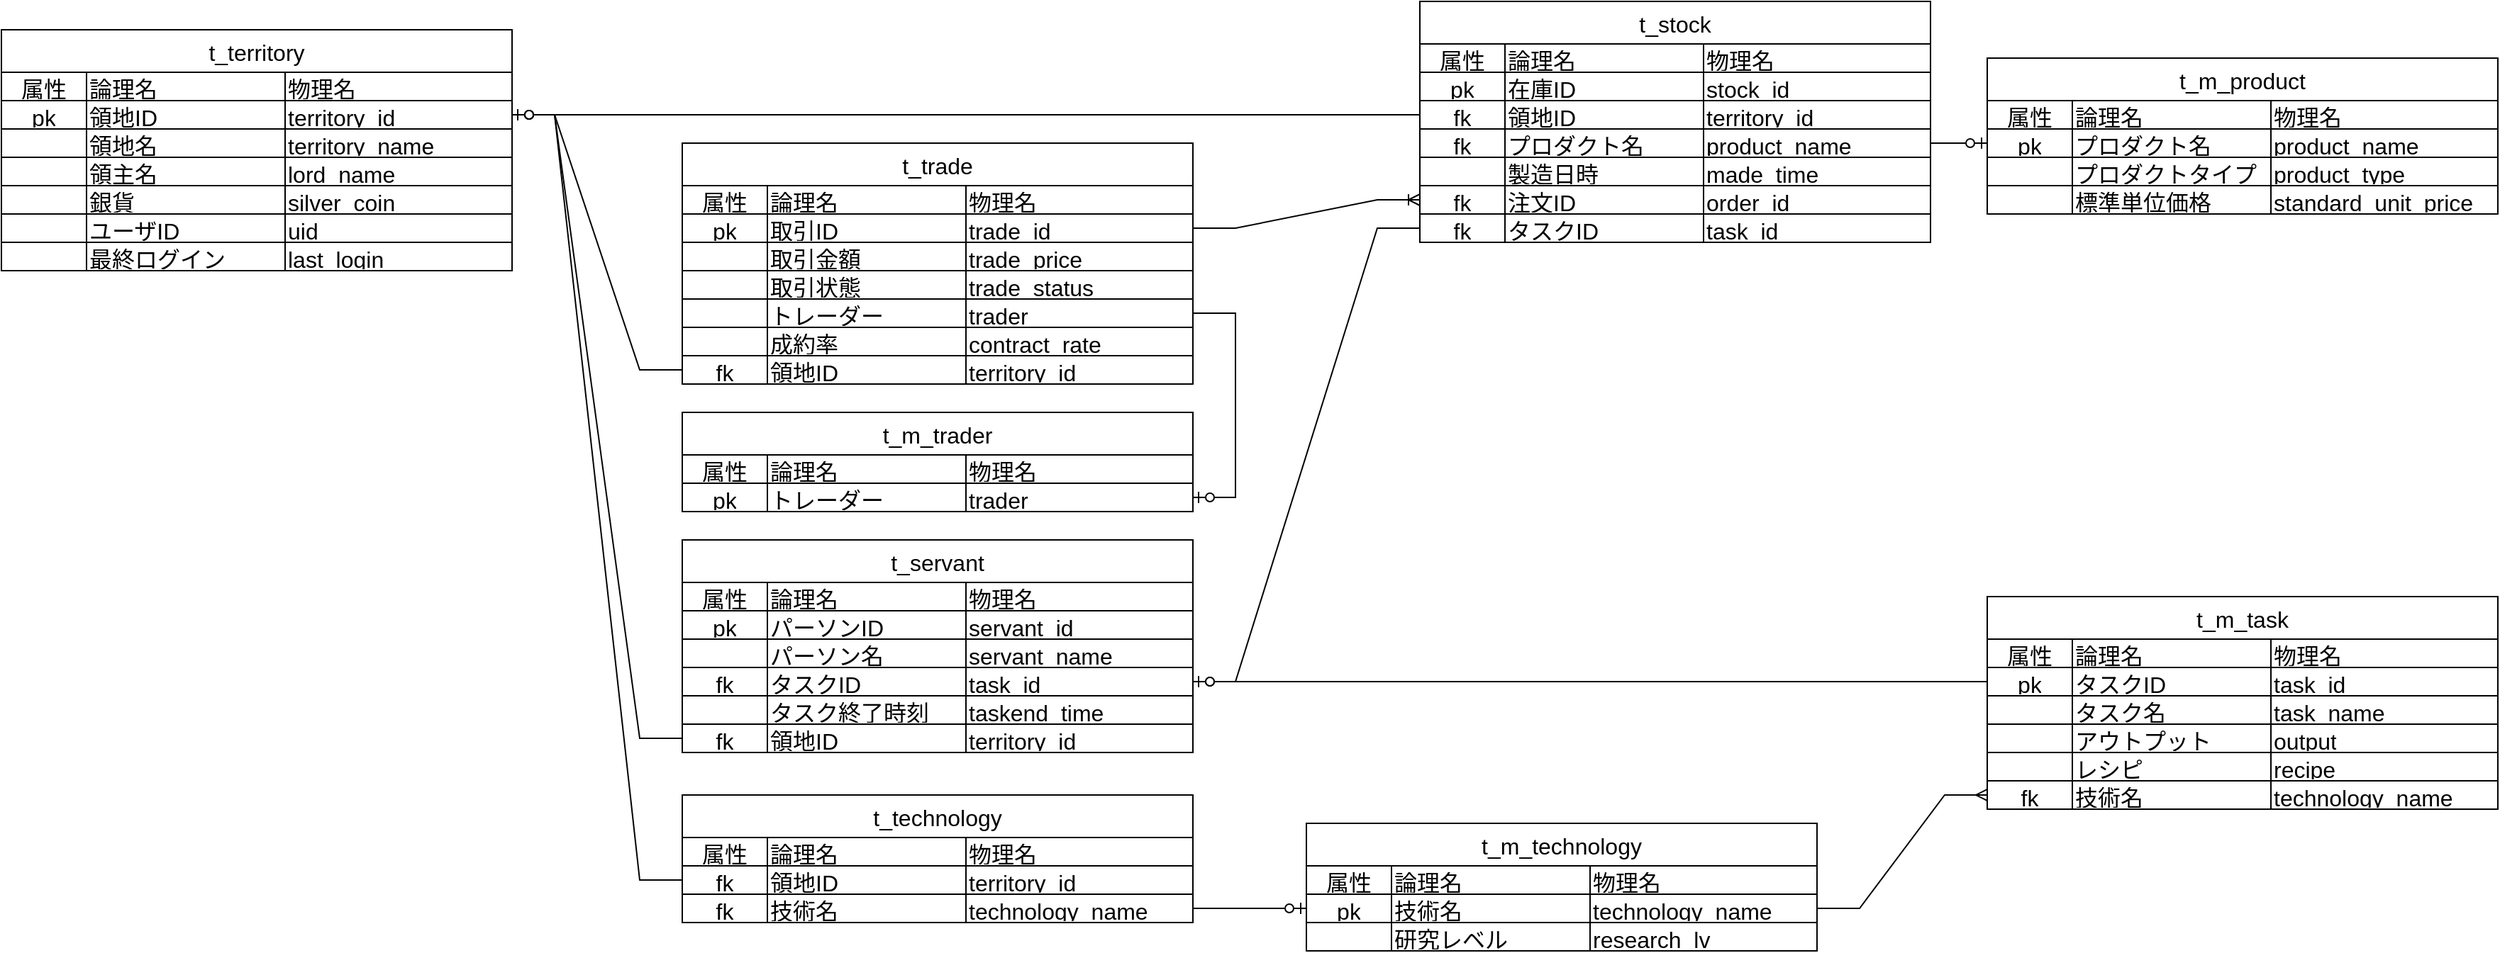 <mxfile version="24.3.1" type="github" pages="4">
  <diagram name="ER" id="_B0ld8QtMnqXtk11fvhh">
    <mxGraphModel dx="1571" dy="2527" grid="1" gridSize="10" guides="1" tooltips="1" connect="1" arrows="1" fold="1" page="1" pageScale="1" pageWidth="1169" pageHeight="827" math="0" shadow="0">
      <root>
        <mxCell id="0" />
        <mxCell id="1" parent="0" />
        <mxCell id="Acy9B5AZCLxyORQxl_Lw-132" value="t_territory" style="shape=table;startSize=30;container=1;collapsible=0;childLayout=tableLayout;strokeColor=default;fontSize=16;align=center;" parent="1" vertex="1">
          <mxGeometry x="40" y="-1610" width="360" height="170" as="geometry" />
        </mxCell>
        <mxCell id="Acy9B5AZCLxyORQxl_Lw-133" value="" style="shape=tableRow;horizontal=0;startSize=0;swimlaneHead=0;swimlaneBody=0;strokeColor=inherit;top=0;left=0;bottom=0;right=0;collapsible=0;dropTarget=0;fillColor=none;points=[[0,0.5],[1,0.5]];portConstraint=eastwest;fontSize=16;" parent="Acy9B5AZCLxyORQxl_Lw-132" vertex="1">
          <mxGeometry y="30" width="360" height="20" as="geometry" />
        </mxCell>
        <mxCell id="Acy9B5AZCLxyORQxl_Lw-134" value="属性" style="shape=partialRectangle;html=1;whiteSpace=wrap;connectable=0;strokeColor=inherit;overflow=hidden;fillColor=none;top=0;left=0;bottom=0;right=0;pointerEvents=1;fontSize=16;" parent="Acy9B5AZCLxyORQxl_Lw-133" vertex="1">
          <mxGeometry width="60" height="20" as="geometry">
            <mxRectangle width="60" height="20" as="alternateBounds" />
          </mxGeometry>
        </mxCell>
        <mxCell id="Acy9B5AZCLxyORQxl_Lw-135" value="論理名" style="shape=partialRectangle;html=1;whiteSpace=wrap;connectable=0;strokeColor=inherit;overflow=hidden;fillColor=none;top=0;left=0;bottom=0;right=0;pointerEvents=1;fontSize=16;align=left;" parent="Acy9B5AZCLxyORQxl_Lw-133" vertex="1">
          <mxGeometry x="60" width="140" height="20" as="geometry">
            <mxRectangle width="140" height="20" as="alternateBounds" />
          </mxGeometry>
        </mxCell>
        <mxCell id="Acy9B5AZCLxyORQxl_Lw-136" value="物理名" style="shape=partialRectangle;html=1;whiteSpace=wrap;connectable=0;strokeColor=inherit;overflow=hidden;fillColor=none;top=0;left=0;bottom=0;right=0;pointerEvents=1;fontSize=16;align=left;" parent="Acy9B5AZCLxyORQxl_Lw-133" vertex="1">
          <mxGeometry x="200" width="160" height="20" as="geometry">
            <mxRectangle width="160" height="20" as="alternateBounds" />
          </mxGeometry>
        </mxCell>
        <mxCell id="Acy9B5AZCLxyORQxl_Lw-138" value="" style="shape=tableRow;horizontal=0;startSize=0;swimlaneHead=0;swimlaneBody=0;strokeColor=inherit;top=0;left=0;bottom=0;right=0;collapsible=0;dropTarget=0;fillColor=none;points=[[0,0.5],[1,0.5]];portConstraint=eastwest;fontSize=16;" parent="Acy9B5AZCLxyORQxl_Lw-132" vertex="1">
          <mxGeometry y="50" width="360" height="20" as="geometry" />
        </mxCell>
        <mxCell id="Acy9B5AZCLxyORQxl_Lw-139" value="pk" style="shape=partialRectangle;html=1;whiteSpace=wrap;connectable=0;strokeColor=inherit;overflow=hidden;fillColor=none;top=0;left=0;bottom=0;right=0;pointerEvents=1;fontSize=16;" parent="Acy9B5AZCLxyORQxl_Lw-138" vertex="1">
          <mxGeometry width="60" height="20" as="geometry">
            <mxRectangle width="60" height="20" as="alternateBounds" />
          </mxGeometry>
        </mxCell>
        <mxCell id="Acy9B5AZCLxyORQxl_Lw-140" value="領地ID" style="shape=partialRectangle;html=1;whiteSpace=wrap;connectable=0;strokeColor=inherit;overflow=hidden;fillColor=none;top=0;left=0;bottom=0;right=0;pointerEvents=1;fontSize=16;align=left;" parent="Acy9B5AZCLxyORQxl_Lw-138" vertex="1">
          <mxGeometry x="60" width="140" height="20" as="geometry">
            <mxRectangle width="140" height="20" as="alternateBounds" />
          </mxGeometry>
        </mxCell>
        <mxCell id="Acy9B5AZCLxyORQxl_Lw-141" value="&lt;span style=&quot;text-align: center; text-wrap: nowrap;&quot;&gt;territory&lt;/span&gt;_id" style="shape=partialRectangle;html=1;whiteSpace=wrap;connectable=0;strokeColor=inherit;overflow=hidden;fillColor=none;top=0;left=0;bottom=0;right=0;pointerEvents=1;fontSize=16;align=left;" parent="Acy9B5AZCLxyORQxl_Lw-138" vertex="1">
          <mxGeometry x="200" width="160" height="20" as="geometry">
            <mxRectangle width="160" height="20" as="alternateBounds" />
          </mxGeometry>
        </mxCell>
        <mxCell id="Acy9B5AZCLxyORQxl_Lw-143" value="" style="shape=tableRow;horizontal=0;startSize=0;swimlaneHead=0;swimlaneBody=0;strokeColor=inherit;top=0;left=0;bottom=0;right=0;collapsible=0;dropTarget=0;fillColor=none;points=[[0,0.5],[1,0.5]];portConstraint=eastwest;fontSize=16;" parent="Acy9B5AZCLxyORQxl_Lw-132" vertex="1">
          <mxGeometry y="70" width="360" height="20" as="geometry" />
        </mxCell>
        <mxCell id="Acy9B5AZCLxyORQxl_Lw-144" value="" style="shape=partialRectangle;html=1;whiteSpace=wrap;connectable=0;strokeColor=inherit;overflow=hidden;fillColor=none;top=0;left=0;bottom=0;right=0;pointerEvents=1;fontSize=16;" parent="Acy9B5AZCLxyORQxl_Lw-143" vertex="1">
          <mxGeometry width="60" height="20" as="geometry">
            <mxRectangle width="60" height="20" as="alternateBounds" />
          </mxGeometry>
        </mxCell>
        <mxCell id="Acy9B5AZCLxyORQxl_Lw-145" value="領地名" style="shape=partialRectangle;html=1;whiteSpace=wrap;connectable=0;strokeColor=inherit;overflow=hidden;fillColor=none;top=0;left=0;bottom=0;right=0;pointerEvents=1;fontSize=16;align=left;" parent="Acy9B5AZCLxyORQxl_Lw-143" vertex="1">
          <mxGeometry x="60" width="140" height="20" as="geometry">
            <mxRectangle width="140" height="20" as="alternateBounds" />
          </mxGeometry>
        </mxCell>
        <mxCell id="Acy9B5AZCLxyORQxl_Lw-146" value="&lt;span style=&quot;text-align: center; text-wrap: nowrap;&quot;&gt;territory&lt;/span&gt;_name" style="shape=partialRectangle;html=1;whiteSpace=wrap;connectable=0;strokeColor=inherit;overflow=hidden;fillColor=none;top=0;left=0;bottom=0;right=0;pointerEvents=1;fontSize=16;align=left;" parent="Acy9B5AZCLxyORQxl_Lw-143" vertex="1">
          <mxGeometry x="200" width="160" height="20" as="geometry">
            <mxRectangle width="160" height="20" as="alternateBounds" />
          </mxGeometry>
        </mxCell>
        <mxCell id="vml2gQu4onhMp6tNZbyN-1" style="shape=tableRow;horizontal=0;startSize=0;swimlaneHead=0;swimlaneBody=0;strokeColor=inherit;top=0;left=0;bottom=0;right=0;collapsible=0;dropTarget=0;fillColor=none;points=[[0,0.5],[1,0.5]];portConstraint=eastwest;fontSize=16;" parent="Acy9B5AZCLxyORQxl_Lw-132" vertex="1">
          <mxGeometry y="90" width="360" height="20" as="geometry" />
        </mxCell>
        <mxCell id="vml2gQu4onhMp6tNZbyN-2" style="shape=partialRectangle;html=1;whiteSpace=wrap;connectable=0;strokeColor=inherit;overflow=hidden;fillColor=none;top=0;left=0;bottom=0;right=0;pointerEvents=1;fontSize=16;" parent="vml2gQu4onhMp6tNZbyN-1" vertex="1">
          <mxGeometry width="60" height="20" as="geometry">
            <mxRectangle width="60" height="20" as="alternateBounds" />
          </mxGeometry>
        </mxCell>
        <mxCell id="vml2gQu4onhMp6tNZbyN-3" value="領主名" style="shape=partialRectangle;html=1;whiteSpace=wrap;connectable=0;strokeColor=inherit;overflow=hidden;fillColor=none;top=0;left=0;bottom=0;right=0;pointerEvents=1;fontSize=16;align=left;" parent="vml2gQu4onhMp6tNZbyN-1" vertex="1">
          <mxGeometry x="60" width="140" height="20" as="geometry">
            <mxRectangle width="140" height="20" as="alternateBounds" />
          </mxGeometry>
        </mxCell>
        <mxCell id="vml2gQu4onhMp6tNZbyN-4" value="lord_name" style="shape=partialRectangle;html=1;whiteSpace=wrap;connectable=0;strokeColor=inherit;overflow=hidden;fillColor=none;top=0;left=0;bottom=0;right=0;pointerEvents=1;fontSize=16;align=left;" parent="vml2gQu4onhMp6tNZbyN-1" vertex="1">
          <mxGeometry x="200" width="160" height="20" as="geometry">
            <mxRectangle width="160" height="20" as="alternateBounds" />
          </mxGeometry>
        </mxCell>
        <mxCell id="s7a1HROcIS8yPcLkcZB0-88" style="shape=tableRow;horizontal=0;startSize=0;swimlaneHead=0;swimlaneBody=0;strokeColor=inherit;top=0;left=0;bottom=0;right=0;collapsible=0;dropTarget=0;fillColor=none;points=[[0,0.5],[1,0.5]];portConstraint=eastwest;fontSize=16;" parent="Acy9B5AZCLxyORQxl_Lw-132" vertex="1">
          <mxGeometry y="110" width="360" height="20" as="geometry" />
        </mxCell>
        <mxCell id="s7a1HROcIS8yPcLkcZB0-89" style="shape=partialRectangle;html=1;whiteSpace=wrap;connectable=0;strokeColor=inherit;overflow=hidden;fillColor=none;top=0;left=0;bottom=0;right=0;pointerEvents=1;fontSize=16;" parent="s7a1HROcIS8yPcLkcZB0-88" vertex="1">
          <mxGeometry width="60" height="20" as="geometry">
            <mxRectangle width="60" height="20" as="alternateBounds" />
          </mxGeometry>
        </mxCell>
        <mxCell id="s7a1HROcIS8yPcLkcZB0-90" value="銀貨" style="shape=partialRectangle;html=1;whiteSpace=wrap;connectable=0;strokeColor=inherit;overflow=hidden;fillColor=none;top=0;left=0;bottom=0;right=0;pointerEvents=1;fontSize=16;align=left;" parent="s7a1HROcIS8yPcLkcZB0-88" vertex="1">
          <mxGeometry x="60" width="140" height="20" as="geometry">
            <mxRectangle width="140" height="20" as="alternateBounds" />
          </mxGeometry>
        </mxCell>
        <mxCell id="s7a1HROcIS8yPcLkcZB0-91" value="silver_coin" style="shape=partialRectangle;html=1;whiteSpace=wrap;connectable=0;strokeColor=inherit;overflow=hidden;fillColor=none;top=0;left=0;bottom=0;right=0;pointerEvents=1;fontSize=16;align=left;" parent="s7a1HROcIS8yPcLkcZB0-88" vertex="1">
          <mxGeometry x="200" width="160" height="20" as="geometry">
            <mxRectangle width="160" height="20" as="alternateBounds" />
          </mxGeometry>
        </mxCell>
        <mxCell id="s7a1HROcIS8yPcLkcZB0-22" style="shape=tableRow;horizontal=0;startSize=0;swimlaneHead=0;swimlaneBody=0;strokeColor=inherit;top=0;left=0;bottom=0;right=0;collapsible=0;dropTarget=0;fillColor=none;points=[[0,0.5],[1,0.5]];portConstraint=eastwest;fontSize=16;" parent="Acy9B5AZCLxyORQxl_Lw-132" vertex="1">
          <mxGeometry y="130" width="360" height="20" as="geometry" />
        </mxCell>
        <mxCell id="s7a1HROcIS8yPcLkcZB0-23" style="shape=partialRectangle;html=1;whiteSpace=wrap;connectable=0;strokeColor=inherit;overflow=hidden;fillColor=none;top=0;left=0;bottom=0;right=0;pointerEvents=1;fontSize=16;" parent="s7a1HROcIS8yPcLkcZB0-22" vertex="1">
          <mxGeometry width="60" height="20" as="geometry">
            <mxRectangle width="60" height="20" as="alternateBounds" />
          </mxGeometry>
        </mxCell>
        <mxCell id="s7a1HROcIS8yPcLkcZB0-24" value="ユーザID" style="shape=partialRectangle;html=1;whiteSpace=wrap;connectable=0;strokeColor=inherit;overflow=hidden;fillColor=none;top=0;left=0;bottom=0;right=0;pointerEvents=1;fontSize=16;align=left;" parent="s7a1HROcIS8yPcLkcZB0-22" vertex="1">
          <mxGeometry x="60" width="140" height="20" as="geometry">
            <mxRectangle width="140" height="20" as="alternateBounds" />
          </mxGeometry>
        </mxCell>
        <mxCell id="s7a1HROcIS8yPcLkcZB0-25" value="uid" style="shape=partialRectangle;html=1;whiteSpace=wrap;connectable=0;strokeColor=inherit;overflow=hidden;fillColor=none;top=0;left=0;bottom=0;right=0;pointerEvents=1;fontSize=16;align=left;" parent="s7a1HROcIS8yPcLkcZB0-22" vertex="1">
          <mxGeometry x="200" width="160" height="20" as="geometry">
            <mxRectangle width="160" height="20" as="alternateBounds" />
          </mxGeometry>
        </mxCell>
        <mxCell id="s7a1HROcIS8yPcLkcZB0-26" style="shape=tableRow;horizontal=0;startSize=0;swimlaneHead=0;swimlaneBody=0;strokeColor=inherit;top=0;left=0;bottom=0;right=0;collapsible=0;dropTarget=0;fillColor=none;points=[[0,0.5],[1,0.5]];portConstraint=eastwest;fontSize=16;" parent="Acy9B5AZCLxyORQxl_Lw-132" vertex="1">
          <mxGeometry y="150" width="360" height="20" as="geometry" />
        </mxCell>
        <mxCell id="s7a1HROcIS8yPcLkcZB0-27" style="shape=partialRectangle;html=1;whiteSpace=wrap;connectable=0;strokeColor=inherit;overflow=hidden;fillColor=none;top=0;left=0;bottom=0;right=0;pointerEvents=1;fontSize=16;" parent="s7a1HROcIS8yPcLkcZB0-26" vertex="1">
          <mxGeometry width="60" height="20" as="geometry">
            <mxRectangle width="60" height="20" as="alternateBounds" />
          </mxGeometry>
        </mxCell>
        <mxCell id="s7a1HROcIS8yPcLkcZB0-28" value="最終ログイン" style="shape=partialRectangle;html=1;whiteSpace=wrap;connectable=0;strokeColor=inherit;overflow=hidden;fillColor=none;top=0;left=0;bottom=0;right=0;pointerEvents=1;fontSize=16;align=left;" parent="s7a1HROcIS8yPcLkcZB0-26" vertex="1">
          <mxGeometry x="60" width="140" height="20" as="geometry">
            <mxRectangle width="140" height="20" as="alternateBounds" />
          </mxGeometry>
        </mxCell>
        <mxCell id="s7a1HROcIS8yPcLkcZB0-29" value="last_login" style="shape=partialRectangle;html=1;whiteSpace=wrap;connectable=0;strokeColor=inherit;overflow=hidden;fillColor=none;top=0;left=0;bottom=0;right=0;pointerEvents=1;fontSize=16;align=left;" parent="s7a1HROcIS8yPcLkcZB0-26" vertex="1">
          <mxGeometry x="200" width="160" height="20" as="geometry">
            <mxRectangle width="160" height="20" as="alternateBounds" />
          </mxGeometry>
        </mxCell>
        <mxCell id="Acy9B5AZCLxyORQxl_Lw-199" value="t_m_technology" style="shape=table;startSize=30;container=1;collapsible=0;childLayout=tableLayout;strokeColor=default;fontSize=16;align=center;" parent="1" vertex="1">
          <mxGeometry x="960" y="-1050" width="360" height="90" as="geometry" />
        </mxCell>
        <mxCell id="Acy9B5AZCLxyORQxl_Lw-200" value="" style="shape=tableRow;horizontal=0;startSize=0;swimlaneHead=0;swimlaneBody=0;strokeColor=inherit;top=0;left=0;bottom=0;right=0;collapsible=0;dropTarget=0;fillColor=none;points=[[0,0.5],[1,0.5]];portConstraint=eastwest;fontSize=16;" parent="Acy9B5AZCLxyORQxl_Lw-199" vertex="1">
          <mxGeometry y="30" width="360" height="20" as="geometry" />
        </mxCell>
        <mxCell id="Acy9B5AZCLxyORQxl_Lw-201" value="属性" style="shape=partialRectangle;html=1;whiteSpace=wrap;connectable=0;strokeColor=inherit;overflow=hidden;fillColor=none;top=0;left=0;bottom=0;right=0;pointerEvents=1;fontSize=16;" parent="Acy9B5AZCLxyORQxl_Lw-200" vertex="1">
          <mxGeometry width="60" height="20" as="geometry">
            <mxRectangle width="60" height="20" as="alternateBounds" />
          </mxGeometry>
        </mxCell>
        <mxCell id="Acy9B5AZCLxyORQxl_Lw-202" value="論理名" style="shape=partialRectangle;html=1;whiteSpace=wrap;connectable=0;strokeColor=inherit;overflow=hidden;fillColor=none;top=0;left=0;bottom=0;right=0;pointerEvents=1;fontSize=16;align=left;" parent="Acy9B5AZCLxyORQxl_Lw-200" vertex="1">
          <mxGeometry x="60" width="140" height="20" as="geometry">
            <mxRectangle width="140" height="20" as="alternateBounds" />
          </mxGeometry>
        </mxCell>
        <mxCell id="Acy9B5AZCLxyORQxl_Lw-203" value="物理名" style="shape=partialRectangle;html=1;whiteSpace=wrap;connectable=0;strokeColor=inherit;overflow=hidden;fillColor=none;top=0;left=0;bottom=0;right=0;pointerEvents=1;fontSize=16;align=left;" parent="Acy9B5AZCLxyORQxl_Lw-200" vertex="1">
          <mxGeometry x="200" width="160" height="20" as="geometry">
            <mxRectangle width="160" height="20" as="alternateBounds" />
          </mxGeometry>
        </mxCell>
        <mxCell id="Acy9B5AZCLxyORQxl_Lw-205" value="" style="shape=tableRow;horizontal=0;startSize=0;swimlaneHead=0;swimlaneBody=0;strokeColor=inherit;top=0;left=0;bottom=0;right=0;collapsible=0;dropTarget=0;fillColor=none;points=[[0,0.5],[1,0.5]];portConstraint=eastwest;fontSize=16;" parent="Acy9B5AZCLxyORQxl_Lw-199" vertex="1">
          <mxGeometry y="50" width="360" height="20" as="geometry" />
        </mxCell>
        <mxCell id="Acy9B5AZCLxyORQxl_Lw-206" value="pk" style="shape=partialRectangle;html=1;whiteSpace=wrap;connectable=0;strokeColor=inherit;overflow=hidden;fillColor=none;top=0;left=0;bottom=0;right=0;pointerEvents=1;fontSize=16;" parent="Acy9B5AZCLxyORQxl_Lw-205" vertex="1">
          <mxGeometry width="60" height="20" as="geometry">
            <mxRectangle width="60" height="20" as="alternateBounds" />
          </mxGeometry>
        </mxCell>
        <mxCell id="Acy9B5AZCLxyORQxl_Lw-207" value="技術名" style="shape=partialRectangle;html=1;whiteSpace=wrap;connectable=0;strokeColor=inherit;overflow=hidden;fillColor=none;top=0;left=0;bottom=0;right=0;pointerEvents=1;fontSize=16;align=left;" parent="Acy9B5AZCLxyORQxl_Lw-205" vertex="1">
          <mxGeometry x="60" width="140" height="20" as="geometry">
            <mxRectangle width="140" height="20" as="alternateBounds" />
          </mxGeometry>
        </mxCell>
        <mxCell id="Acy9B5AZCLxyORQxl_Lw-208" value="technology_name" style="shape=partialRectangle;html=1;whiteSpace=wrap;connectable=0;strokeColor=inherit;overflow=hidden;fillColor=none;top=0;left=0;bottom=0;right=0;pointerEvents=1;fontSize=16;align=left;" parent="Acy9B5AZCLxyORQxl_Lw-205" vertex="1">
          <mxGeometry x="200" width="160" height="20" as="geometry">
            <mxRectangle width="160" height="20" as="alternateBounds" />
          </mxGeometry>
        </mxCell>
        <mxCell id="s7a1HROcIS8yPcLkcZB0-84" style="shape=tableRow;horizontal=0;startSize=0;swimlaneHead=0;swimlaneBody=0;strokeColor=inherit;top=0;left=0;bottom=0;right=0;collapsible=0;dropTarget=0;fillColor=none;points=[[0,0.5],[1,0.5]];portConstraint=eastwest;fontSize=16;" parent="Acy9B5AZCLxyORQxl_Lw-199" vertex="1">
          <mxGeometry y="70" width="360" height="20" as="geometry" />
        </mxCell>
        <mxCell id="s7a1HROcIS8yPcLkcZB0-85" style="shape=partialRectangle;html=1;whiteSpace=wrap;connectable=0;strokeColor=inherit;overflow=hidden;fillColor=none;top=0;left=0;bottom=0;right=0;pointerEvents=1;fontSize=16;" parent="s7a1HROcIS8yPcLkcZB0-84" vertex="1">
          <mxGeometry width="60" height="20" as="geometry">
            <mxRectangle width="60" height="20" as="alternateBounds" />
          </mxGeometry>
        </mxCell>
        <mxCell id="s7a1HROcIS8yPcLkcZB0-86" value="研究レベル" style="shape=partialRectangle;html=1;whiteSpace=wrap;connectable=0;strokeColor=inherit;overflow=hidden;fillColor=none;top=0;left=0;bottom=0;right=0;pointerEvents=1;fontSize=16;align=left;" parent="s7a1HROcIS8yPcLkcZB0-84" vertex="1">
          <mxGeometry x="60" width="140" height="20" as="geometry">
            <mxRectangle width="140" height="20" as="alternateBounds" />
          </mxGeometry>
        </mxCell>
        <mxCell id="s7a1HROcIS8yPcLkcZB0-87" value="research_lv" style="shape=partialRectangle;html=1;whiteSpace=wrap;connectable=0;strokeColor=inherit;overflow=hidden;fillColor=none;top=0;left=0;bottom=0;right=0;pointerEvents=1;fontSize=16;align=left;" parent="s7a1HROcIS8yPcLkcZB0-84" vertex="1">
          <mxGeometry x="200" width="160" height="20" as="geometry">
            <mxRectangle width="160" height="20" as="alternateBounds" />
          </mxGeometry>
        </mxCell>
        <mxCell id="Acy9B5AZCLxyORQxl_Lw-361" value="" style="edgeStyle=entityRelationEdgeStyle;fontSize=12;html=1;endArrow=ERzeroToOne;endFill=1;rounded=0;exitX=0;exitY=0.5;exitDx=0;exitDy=0;" parent="1" source="Acy9B5AZCLxyORQxl_Lw-345" target="Acy9B5AZCLxyORQxl_Lw-138" edge="1">
          <mxGeometry width="100" height="100" relative="1" as="geometry">
            <mxPoint x="720" y="-1510" as="sourcePoint" />
            <mxPoint x="650" y="-2010" as="targetPoint" />
          </mxGeometry>
        </mxCell>
        <mxCell id="Acy9B5AZCLxyORQxl_Lw-426" value="t_technology" style="shape=table;startSize=30;container=1;collapsible=0;childLayout=tableLayout;strokeColor=default;fontSize=16;align=center;" parent="1" vertex="1">
          <mxGeometry x="520" y="-1070" width="360" height="90" as="geometry" />
        </mxCell>
        <mxCell id="Acy9B5AZCLxyORQxl_Lw-427" value="" style="shape=tableRow;horizontal=0;startSize=0;swimlaneHead=0;swimlaneBody=0;strokeColor=inherit;top=0;left=0;bottom=0;right=0;collapsible=0;dropTarget=0;fillColor=none;points=[[0,0.5],[1,0.5]];portConstraint=eastwest;fontSize=16;" parent="Acy9B5AZCLxyORQxl_Lw-426" vertex="1">
          <mxGeometry y="30" width="360" height="20" as="geometry" />
        </mxCell>
        <mxCell id="Acy9B5AZCLxyORQxl_Lw-428" value="属性" style="shape=partialRectangle;html=1;whiteSpace=wrap;connectable=0;strokeColor=inherit;overflow=hidden;fillColor=none;top=0;left=0;bottom=0;right=0;pointerEvents=1;fontSize=16;" parent="Acy9B5AZCLxyORQxl_Lw-427" vertex="1">
          <mxGeometry width="60" height="20" as="geometry">
            <mxRectangle width="60" height="20" as="alternateBounds" />
          </mxGeometry>
        </mxCell>
        <mxCell id="Acy9B5AZCLxyORQxl_Lw-429" value="論理名" style="shape=partialRectangle;html=1;whiteSpace=wrap;connectable=0;strokeColor=inherit;overflow=hidden;fillColor=none;top=0;left=0;bottom=0;right=0;pointerEvents=1;fontSize=16;align=left;" parent="Acy9B5AZCLxyORQxl_Lw-427" vertex="1">
          <mxGeometry x="60" width="140" height="20" as="geometry">
            <mxRectangle width="140" height="20" as="alternateBounds" />
          </mxGeometry>
        </mxCell>
        <mxCell id="Acy9B5AZCLxyORQxl_Lw-430" value="物理名" style="shape=partialRectangle;html=1;whiteSpace=wrap;connectable=0;strokeColor=inherit;overflow=hidden;fillColor=none;top=0;left=0;bottom=0;right=0;pointerEvents=1;fontSize=16;align=left;" parent="Acy9B5AZCLxyORQxl_Lw-427" vertex="1">
          <mxGeometry x="200" width="160" height="20" as="geometry">
            <mxRectangle width="160" height="20" as="alternateBounds" />
          </mxGeometry>
        </mxCell>
        <mxCell id="Acy9B5AZCLxyORQxl_Lw-457" value="" style="shape=tableRow;horizontal=0;startSize=0;swimlaneHead=0;swimlaneBody=0;strokeColor=inherit;top=0;left=0;bottom=0;right=0;collapsible=0;dropTarget=0;fillColor=none;points=[[0,0.5],[1,0.5]];portConstraint=eastwest;fontSize=16;" parent="Acy9B5AZCLxyORQxl_Lw-426" vertex="1">
          <mxGeometry y="50" width="360" height="20" as="geometry" />
        </mxCell>
        <mxCell id="Acy9B5AZCLxyORQxl_Lw-458" value="fk" style="shape=partialRectangle;html=1;whiteSpace=wrap;connectable=0;strokeColor=inherit;overflow=hidden;fillColor=none;top=0;left=0;bottom=0;right=0;pointerEvents=1;fontSize=16;" parent="Acy9B5AZCLxyORQxl_Lw-457" vertex="1">
          <mxGeometry width="60" height="20" as="geometry">
            <mxRectangle width="60" height="20" as="alternateBounds" />
          </mxGeometry>
        </mxCell>
        <mxCell id="Acy9B5AZCLxyORQxl_Lw-459" value="領地ID" style="shape=partialRectangle;html=1;whiteSpace=wrap;connectable=0;strokeColor=inherit;overflow=hidden;fillColor=none;top=0;left=0;bottom=0;right=0;pointerEvents=1;fontSize=16;align=left;" parent="Acy9B5AZCLxyORQxl_Lw-457" vertex="1">
          <mxGeometry x="60" width="140" height="20" as="geometry">
            <mxRectangle width="140" height="20" as="alternateBounds" />
          </mxGeometry>
        </mxCell>
        <mxCell id="Acy9B5AZCLxyORQxl_Lw-460" value="&lt;span style=&quot;text-wrap: nowrap; text-align: center;&quot;&gt;territory&lt;/span&gt;_id" style="shape=partialRectangle;html=1;whiteSpace=wrap;connectable=0;strokeColor=inherit;overflow=hidden;fillColor=none;top=0;left=0;bottom=0;right=0;pointerEvents=1;fontSize=16;align=left;" parent="Acy9B5AZCLxyORQxl_Lw-457" vertex="1">
          <mxGeometry x="200" width="160" height="20" as="geometry">
            <mxRectangle width="160" height="20" as="alternateBounds" />
          </mxGeometry>
        </mxCell>
        <mxCell id="Acy9B5AZCLxyORQxl_Lw-432" value="" style="shape=tableRow;horizontal=0;startSize=0;swimlaneHead=0;swimlaneBody=0;strokeColor=inherit;top=0;left=0;bottom=0;right=0;collapsible=0;dropTarget=0;fillColor=none;points=[[0,0.5],[1,0.5]];portConstraint=eastwest;fontSize=16;" parent="Acy9B5AZCLxyORQxl_Lw-426" vertex="1">
          <mxGeometry y="70" width="360" height="20" as="geometry" />
        </mxCell>
        <mxCell id="Acy9B5AZCLxyORQxl_Lw-433" value="fk" style="shape=partialRectangle;html=1;whiteSpace=wrap;connectable=0;strokeColor=inherit;overflow=hidden;fillColor=none;top=0;left=0;bottom=0;right=0;pointerEvents=1;fontSize=16;" parent="Acy9B5AZCLxyORQxl_Lw-432" vertex="1">
          <mxGeometry width="60" height="20" as="geometry">
            <mxRectangle width="60" height="20" as="alternateBounds" />
          </mxGeometry>
        </mxCell>
        <mxCell id="Acy9B5AZCLxyORQxl_Lw-434" value="技術名" style="shape=partialRectangle;html=1;whiteSpace=wrap;connectable=0;strokeColor=inherit;overflow=hidden;fillColor=none;top=0;left=0;bottom=0;right=0;pointerEvents=1;fontSize=16;align=left;" parent="Acy9B5AZCLxyORQxl_Lw-432" vertex="1">
          <mxGeometry x="60" width="140" height="20" as="geometry">
            <mxRectangle width="140" height="20" as="alternateBounds" />
          </mxGeometry>
        </mxCell>
        <mxCell id="Acy9B5AZCLxyORQxl_Lw-435" value="technology_name" style="shape=partialRectangle;html=1;whiteSpace=wrap;connectable=0;strokeColor=inherit;overflow=hidden;fillColor=none;top=0;left=0;bottom=0;right=0;pointerEvents=1;fontSize=16;align=left;" parent="Acy9B5AZCLxyORQxl_Lw-432" vertex="1">
          <mxGeometry x="200" width="160" height="20" as="geometry">
            <mxRectangle width="160" height="20" as="alternateBounds" />
          </mxGeometry>
        </mxCell>
        <mxCell id="Acy9B5AZCLxyORQxl_Lw-463" value="" style="edgeStyle=entityRelationEdgeStyle;fontSize=12;html=1;endArrow=ERzeroToOne;endFill=1;rounded=0;entryX=0;entryY=0.5;entryDx=0;entryDy=0;exitX=1;exitY=0.5;exitDx=0;exitDy=0;" parent="1" source="Acy9B5AZCLxyORQxl_Lw-432" target="Acy9B5AZCLxyORQxl_Lw-205" edge="1">
          <mxGeometry width="100" height="100" relative="1" as="geometry">
            <mxPoint x="610" y="432" as="sourcePoint" />
            <mxPoint x="1400" y="399" as="targetPoint" />
          </mxGeometry>
        </mxCell>
        <mxCell id="Acy9B5AZCLxyORQxl_Lw-486" value="" style="edgeStyle=entityRelationEdgeStyle;fontSize=12;html=1;endArrow=ERzeroToOne;endFill=1;rounded=0;" parent="1" source="Acy9B5AZCLxyORQxl_Lw-457" target="Acy9B5AZCLxyORQxl_Lw-138" edge="1">
          <mxGeometry width="100" height="100" relative="1" as="geometry">
            <mxPoint x="180" y="-1675" as="sourcePoint" />
            <mxPoint x="540" y="-1860" as="targetPoint" />
          </mxGeometry>
        </mxCell>
        <mxCell id="Acy9B5AZCLxyORQxl_Lw-339" value="t_stock" style="shape=table;startSize=30;container=1;collapsible=0;childLayout=tableLayout;strokeColor=default;fontSize=16;align=center;" parent="1" vertex="1">
          <mxGeometry x="1040" y="-1630" width="360" height="170" as="geometry" />
        </mxCell>
        <mxCell id="Acy9B5AZCLxyORQxl_Lw-340" value="" style="shape=tableRow;horizontal=0;startSize=0;swimlaneHead=0;swimlaneBody=0;strokeColor=inherit;top=0;left=0;bottom=0;right=0;collapsible=0;dropTarget=0;fillColor=none;points=[[0,0.5],[1,0.5]];portConstraint=eastwest;fontSize=16;" parent="Acy9B5AZCLxyORQxl_Lw-339" vertex="1">
          <mxGeometry y="30" width="360" height="20" as="geometry" />
        </mxCell>
        <mxCell id="Acy9B5AZCLxyORQxl_Lw-341" value="属性" style="shape=partialRectangle;html=1;whiteSpace=wrap;connectable=0;strokeColor=inherit;overflow=hidden;fillColor=none;top=0;left=0;bottom=0;right=0;pointerEvents=1;fontSize=16;" parent="Acy9B5AZCLxyORQxl_Lw-340" vertex="1">
          <mxGeometry width="60" height="20" as="geometry">
            <mxRectangle width="60" height="20" as="alternateBounds" />
          </mxGeometry>
        </mxCell>
        <mxCell id="Acy9B5AZCLxyORQxl_Lw-342" value="論理名" style="shape=partialRectangle;html=1;whiteSpace=wrap;connectable=0;strokeColor=inherit;overflow=hidden;fillColor=none;top=0;left=0;bottom=0;right=0;pointerEvents=1;fontSize=16;align=left;" parent="Acy9B5AZCLxyORQxl_Lw-340" vertex="1">
          <mxGeometry x="60" width="140" height="20" as="geometry">
            <mxRectangle width="140" height="20" as="alternateBounds" />
          </mxGeometry>
        </mxCell>
        <mxCell id="Acy9B5AZCLxyORQxl_Lw-343" value="物理名" style="shape=partialRectangle;html=1;whiteSpace=wrap;connectable=0;strokeColor=inherit;overflow=hidden;fillColor=none;top=0;left=0;bottom=0;right=0;pointerEvents=1;fontSize=16;align=left;" parent="Acy9B5AZCLxyORQxl_Lw-340" vertex="1">
          <mxGeometry x="200" width="160" height="20" as="geometry">
            <mxRectangle width="160" height="20" as="alternateBounds" />
          </mxGeometry>
        </mxCell>
        <mxCell id="s7a1HROcIS8yPcLkcZB0-30" style="shape=tableRow;horizontal=0;startSize=0;swimlaneHead=0;swimlaneBody=0;strokeColor=inherit;top=0;left=0;bottom=0;right=0;collapsible=0;dropTarget=0;fillColor=none;points=[[0,0.5],[1,0.5]];portConstraint=eastwest;fontSize=16;" parent="Acy9B5AZCLxyORQxl_Lw-339" vertex="1">
          <mxGeometry y="50" width="360" height="20" as="geometry" />
        </mxCell>
        <mxCell id="s7a1HROcIS8yPcLkcZB0-31" value="pk" style="shape=partialRectangle;html=1;whiteSpace=wrap;connectable=0;strokeColor=inherit;overflow=hidden;fillColor=none;top=0;left=0;bottom=0;right=0;pointerEvents=1;fontSize=16;" parent="s7a1HROcIS8yPcLkcZB0-30" vertex="1">
          <mxGeometry width="60" height="20" as="geometry">
            <mxRectangle width="60" height="20" as="alternateBounds" />
          </mxGeometry>
        </mxCell>
        <mxCell id="s7a1HROcIS8yPcLkcZB0-32" value="在庫ID" style="shape=partialRectangle;html=1;whiteSpace=wrap;connectable=0;strokeColor=inherit;overflow=hidden;fillColor=none;top=0;left=0;bottom=0;right=0;pointerEvents=1;fontSize=16;align=left;" parent="s7a1HROcIS8yPcLkcZB0-30" vertex="1">
          <mxGeometry x="60" width="140" height="20" as="geometry">
            <mxRectangle width="140" height="20" as="alternateBounds" />
          </mxGeometry>
        </mxCell>
        <mxCell id="s7a1HROcIS8yPcLkcZB0-33" value="stock_id" style="shape=partialRectangle;html=1;whiteSpace=wrap;connectable=0;strokeColor=inherit;overflow=hidden;fillColor=none;top=0;left=0;bottom=0;right=0;pointerEvents=1;fontSize=16;align=left;" parent="s7a1HROcIS8yPcLkcZB0-30" vertex="1">
          <mxGeometry x="200" width="160" height="20" as="geometry">
            <mxRectangle width="160" height="20" as="alternateBounds" />
          </mxGeometry>
        </mxCell>
        <mxCell id="Acy9B5AZCLxyORQxl_Lw-345" value="" style="shape=tableRow;horizontal=0;startSize=0;swimlaneHead=0;swimlaneBody=0;strokeColor=inherit;top=0;left=0;bottom=0;right=0;collapsible=0;dropTarget=0;fillColor=none;points=[[0,0.5],[1,0.5]];portConstraint=eastwest;fontSize=16;" parent="Acy9B5AZCLxyORQxl_Lw-339" vertex="1">
          <mxGeometry y="70" width="360" height="20" as="geometry" />
        </mxCell>
        <mxCell id="Acy9B5AZCLxyORQxl_Lw-346" value="fk" style="shape=partialRectangle;html=1;whiteSpace=wrap;connectable=0;strokeColor=inherit;overflow=hidden;fillColor=none;top=0;left=0;bottom=0;right=0;pointerEvents=1;fontSize=16;" parent="Acy9B5AZCLxyORQxl_Lw-345" vertex="1">
          <mxGeometry width="60" height="20" as="geometry">
            <mxRectangle width="60" height="20" as="alternateBounds" />
          </mxGeometry>
        </mxCell>
        <mxCell id="Acy9B5AZCLxyORQxl_Lw-347" value="領地ID" style="shape=partialRectangle;html=1;whiteSpace=wrap;connectable=0;strokeColor=inherit;overflow=hidden;fillColor=none;top=0;left=0;bottom=0;right=0;pointerEvents=1;fontSize=16;align=left;" parent="Acy9B5AZCLxyORQxl_Lw-345" vertex="1">
          <mxGeometry x="60" width="140" height="20" as="geometry">
            <mxRectangle width="140" height="20" as="alternateBounds" />
          </mxGeometry>
        </mxCell>
        <mxCell id="Acy9B5AZCLxyORQxl_Lw-348" value="&lt;span style=&quot;text-align: center; text-wrap: nowrap;&quot;&gt;territory&lt;/span&gt;_id" style="shape=partialRectangle;html=1;whiteSpace=wrap;connectable=0;strokeColor=inherit;overflow=hidden;fillColor=none;top=0;left=0;bottom=0;right=0;pointerEvents=1;fontSize=16;align=left;" parent="Acy9B5AZCLxyORQxl_Lw-345" vertex="1">
          <mxGeometry x="200" width="160" height="20" as="geometry">
            <mxRectangle width="160" height="20" as="alternateBounds" />
          </mxGeometry>
        </mxCell>
        <mxCell id="Acy9B5AZCLxyORQxl_Lw-350" value="" style="shape=tableRow;horizontal=0;startSize=0;swimlaneHead=0;swimlaneBody=0;strokeColor=inherit;top=0;left=0;bottom=0;right=0;collapsible=0;dropTarget=0;fillColor=none;points=[[0,0.5],[1,0.5]];portConstraint=eastwest;fontSize=16;" parent="Acy9B5AZCLxyORQxl_Lw-339" vertex="1">
          <mxGeometry y="90" width="360" height="20" as="geometry" />
        </mxCell>
        <mxCell id="Acy9B5AZCLxyORQxl_Lw-351" value="fk" style="shape=partialRectangle;html=1;whiteSpace=wrap;connectable=0;strokeColor=inherit;overflow=hidden;fillColor=none;top=0;left=0;bottom=0;right=0;pointerEvents=1;fontSize=16;" parent="Acy9B5AZCLxyORQxl_Lw-350" vertex="1">
          <mxGeometry width="60" height="20" as="geometry">
            <mxRectangle width="60" height="20" as="alternateBounds" />
          </mxGeometry>
        </mxCell>
        <mxCell id="Acy9B5AZCLxyORQxl_Lw-352" value="プロダクト名" style="shape=partialRectangle;html=1;whiteSpace=wrap;connectable=0;strokeColor=inherit;overflow=hidden;fillColor=none;top=0;left=0;bottom=0;right=0;pointerEvents=1;fontSize=16;align=left;" parent="Acy9B5AZCLxyORQxl_Lw-350" vertex="1">
          <mxGeometry x="60" width="140" height="20" as="geometry">
            <mxRectangle width="140" height="20" as="alternateBounds" />
          </mxGeometry>
        </mxCell>
        <mxCell id="Acy9B5AZCLxyORQxl_Lw-353" value="&lt;span style=&quot;text-wrap: nowrap; text-align: center;&quot;&gt;product&lt;/span&gt;&lt;span style=&quot;text-align: center;&quot;&gt;_name&lt;/span&gt;" style="shape=partialRectangle;html=1;whiteSpace=wrap;connectable=0;strokeColor=inherit;overflow=hidden;fillColor=none;top=0;left=0;bottom=0;right=0;pointerEvents=1;fontSize=16;align=left;" parent="Acy9B5AZCLxyORQxl_Lw-350" vertex="1">
          <mxGeometry x="200" width="160" height="20" as="geometry">
            <mxRectangle width="160" height="20" as="alternateBounds" />
          </mxGeometry>
        </mxCell>
        <mxCell id="s7a1HROcIS8yPcLkcZB0-55" style="shape=tableRow;horizontal=0;startSize=0;swimlaneHead=0;swimlaneBody=0;strokeColor=inherit;top=0;left=0;bottom=0;right=0;collapsible=0;dropTarget=0;fillColor=none;points=[[0,0.5],[1,0.5]];portConstraint=eastwest;fontSize=16;" parent="Acy9B5AZCLxyORQxl_Lw-339" vertex="1">
          <mxGeometry y="110" width="360" height="20" as="geometry" />
        </mxCell>
        <mxCell id="s7a1HROcIS8yPcLkcZB0-56" style="shape=partialRectangle;html=1;whiteSpace=wrap;connectable=0;strokeColor=inherit;overflow=hidden;fillColor=none;top=0;left=0;bottom=0;right=0;pointerEvents=1;fontSize=16;" parent="s7a1HROcIS8yPcLkcZB0-55" vertex="1">
          <mxGeometry width="60" height="20" as="geometry">
            <mxRectangle width="60" height="20" as="alternateBounds" />
          </mxGeometry>
        </mxCell>
        <mxCell id="s7a1HROcIS8yPcLkcZB0-57" value="製造日時" style="shape=partialRectangle;html=1;whiteSpace=wrap;connectable=0;strokeColor=inherit;overflow=hidden;fillColor=none;top=0;left=0;bottom=0;right=0;pointerEvents=1;fontSize=16;align=left;" parent="s7a1HROcIS8yPcLkcZB0-55" vertex="1">
          <mxGeometry x="60" width="140" height="20" as="geometry">
            <mxRectangle width="140" height="20" as="alternateBounds" />
          </mxGeometry>
        </mxCell>
        <mxCell id="s7a1HROcIS8yPcLkcZB0-58" value="made_time" style="shape=partialRectangle;html=1;whiteSpace=wrap;connectable=0;strokeColor=inherit;overflow=hidden;fillColor=none;top=0;left=0;bottom=0;right=0;pointerEvents=1;fontSize=16;align=left;" parent="s7a1HROcIS8yPcLkcZB0-55" vertex="1">
          <mxGeometry x="200" width="160" height="20" as="geometry">
            <mxRectangle width="160" height="20" as="alternateBounds" />
          </mxGeometry>
        </mxCell>
        <mxCell id="260q1v_rcmfrDAguXR1D-1" style="shape=tableRow;horizontal=0;startSize=0;swimlaneHead=0;swimlaneBody=0;strokeColor=inherit;top=0;left=0;bottom=0;right=0;collapsible=0;dropTarget=0;fillColor=none;points=[[0,0.5],[1,0.5]];portConstraint=eastwest;fontSize=16;" vertex="1" parent="Acy9B5AZCLxyORQxl_Lw-339">
          <mxGeometry y="130" width="360" height="20" as="geometry" />
        </mxCell>
        <mxCell id="260q1v_rcmfrDAguXR1D-2" value="fk" style="shape=partialRectangle;html=1;whiteSpace=wrap;connectable=0;strokeColor=inherit;overflow=hidden;fillColor=none;top=0;left=0;bottom=0;right=0;pointerEvents=1;fontSize=16;" vertex="1" parent="260q1v_rcmfrDAguXR1D-1">
          <mxGeometry width="60" height="20" as="geometry">
            <mxRectangle width="60" height="20" as="alternateBounds" />
          </mxGeometry>
        </mxCell>
        <mxCell id="260q1v_rcmfrDAguXR1D-3" value="注文ID" style="shape=partialRectangle;html=1;whiteSpace=wrap;connectable=0;strokeColor=inherit;overflow=hidden;fillColor=none;top=0;left=0;bottom=0;right=0;pointerEvents=1;fontSize=16;align=left;" vertex="1" parent="260q1v_rcmfrDAguXR1D-1">
          <mxGeometry x="60" width="140" height="20" as="geometry">
            <mxRectangle width="140" height="20" as="alternateBounds" />
          </mxGeometry>
        </mxCell>
        <mxCell id="260q1v_rcmfrDAguXR1D-4" value="order_id" style="shape=partialRectangle;html=1;whiteSpace=wrap;connectable=0;strokeColor=inherit;overflow=hidden;fillColor=none;top=0;left=0;bottom=0;right=0;pointerEvents=1;fontSize=16;align=left;" vertex="1" parent="260q1v_rcmfrDAguXR1D-1">
          <mxGeometry x="200" width="160" height="20" as="geometry">
            <mxRectangle width="160" height="20" as="alternateBounds" />
          </mxGeometry>
        </mxCell>
        <mxCell id="oN9Qz7Hk3ItiFNKVPhUC-1" style="shape=tableRow;horizontal=0;startSize=0;swimlaneHead=0;swimlaneBody=0;strokeColor=inherit;top=0;left=0;bottom=0;right=0;collapsible=0;dropTarget=0;fillColor=none;points=[[0,0.5],[1,0.5]];portConstraint=eastwest;fontSize=16;" vertex="1" parent="Acy9B5AZCLxyORQxl_Lw-339">
          <mxGeometry y="150" width="360" height="20" as="geometry" />
        </mxCell>
        <mxCell id="oN9Qz7Hk3ItiFNKVPhUC-2" value="fk" style="shape=partialRectangle;html=1;whiteSpace=wrap;connectable=0;strokeColor=inherit;overflow=hidden;fillColor=none;top=0;left=0;bottom=0;right=0;pointerEvents=1;fontSize=16;" vertex="1" parent="oN9Qz7Hk3ItiFNKVPhUC-1">
          <mxGeometry width="60" height="20" as="geometry">
            <mxRectangle width="60" height="20" as="alternateBounds" />
          </mxGeometry>
        </mxCell>
        <mxCell id="oN9Qz7Hk3ItiFNKVPhUC-3" value="タスクID" style="shape=partialRectangle;html=1;whiteSpace=wrap;connectable=0;strokeColor=inherit;overflow=hidden;fillColor=none;top=0;left=0;bottom=0;right=0;pointerEvents=1;fontSize=16;align=left;" vertex="1" parent="oN9Qz7Hk3ItiFNKVPhUC-1">
          <mxGeometry x="60" width="140" height="20" as="geometry">
            <mxRectangle width="140" height="20" as="alternateBounds" />
          </mxGeometry>
        </mxCell>
        <mxCell id="oN9Qz7Hk3ItiFNKVPhUC-4" value="task_id" style="shape=partialRectangle;html=1;whiteSpace=wrap;connectable=0;strokeColor=inherit;overflow=hidden;fillColor=none;top=0;left=0;bottom=0;right=0;pointerEvents=1;fontSize=16;align=left;" vertex="1" parent="oN9Qz7Hk3ItiFNKVPhUC-1">
          <mxGeometry x="200" width="160" height="20" as="geometry">
            <mxRectangle width="160" height="20" as="alternateBounds" />
          </mxGeometry>
        </mxCell>
        <mxCell id="Acy9B5AZCLxyORQxl_Lw-508" value="t_servant" style="shape=table;startSize=30;container=1;collapsible=0;childLayout=tableLayout;strokeColor=default;fontSize=16;align=center;" parent="1" vertex="1">
          <mxGeometry x="520" y="-1250" width="360" height="150" as="geometry" />
        </mxCell>
        <mxCell id="Acy9B5AZCLxyORQxl_Lw-509" value="" style="shape=tableRow;horizontal=0;startSize=0;swimlaneHead=0;swimlaneBody=0;strokeColor=inherit;top=0;left=0;bottom=0;right=0;collapsible=0;dropTarget=0;fillColor=none;points=[[0,0.5],[1,0.5]];portConstraint=eastwest;fontSize=16;" parent="Acy9B5AZCLxyORQxl_Lw-508" vertex="1">
          <mxGeometry y="30" width="360" height="20" as="geometry" />
        </mxCell>
        <mxCell id="Acy9B5AZCLxyORQxl_Lw-510" value="属性" style="shape=partialRectangle;html=1;whiteSpace=wrap;connectable=0;strokeColor=inherit;overflow=hidden;fillColor=none;top=0;left=0;bottom=0;right=0;pointerEvents=1;fontSize=16;" parent="Acy9B5AZCLxyORQxl_Lw-509" vertex="1">
          <mxGeometry width="60" height="20" as="geometry">
            <mxRectangle width="60" height="20" as="alternateBounds" />
          </mxGeometry>
        </mxCell>
        <mxCell id="Acy9B5AZCLxyORQxl_Lw-511" value="論理名" style="shape=partialRectangle;html=1;whiteSpace=wrap;connectable=0;strokeColor=inherit;overflow=hidden;fillColor=none;top=0;left=0;bottom=0;right=0;pointerEvents=1;fontSize=16;align=left;" parent="Acy9B5AZCLxyORQxl_Lw-509" vertex="1">
          <mxGeometry x="60" width="140" height="20" as="geometry">
            <mxRectangle width="140" height="20" as="alternateBounds" />
          </mxGeometry>
        </mxCell>
        <mxCell id="Acy9B5AZCLxyORQxl_Lw-512" value="物理名" style="shape=partialRectangle;html=1;whiteSpace=wrap;connectable=0;strokeColor=inherit;overflow=hidden;fillColor=none;top=0;left=0;bottom=0;right=0;pointerEvents=1;fontSize=16;align=left;" parent="Acy9B5AZCLxyORQxl_Lw-509" vertex="1">
          <mxGeometry x="200" width="160" height="20" as="geometry">
            <mxRectangle width="160" height="20" as="alternateBounds" />
          </mxGeometry>
        </mxCell>
        <mxCell id="Acy9B5AZCLxyORQxl_Lw-514" value="" style="shape=tableRow;horizontal=0;startSize=0;swimlaneHead=0;swimlaneBody=0;strokeColor=inherit;top=0;left=0;bottom=0;right=0;collapsible=0;dropTarget=0;fillColor=none;points=[[0,0.5],[1,0.5]];portConstraint=eastwest;fontSize=16;" parent="Acy9B5AZCLxyORQxl_Lw-508" vertex="1">
          <mxGeometry y="50" width="360" height="20" as="geometry" />
        </mxCell>
        <mxCell id="Acy9B5AZCLxyORQxl_Lw-515" value="pk" style="shape=partialRectangle;html=1;whiteSpace=wrap;connectable=0;strokeColor=inherit;overflow=hidden;fillColor=none;top=0;left=0;bottom=0;right=0;pointerEvents=1;fontSize=16;" parent="Acy9B5AZCLxyORQxl_Lw-514" vertex="1">
          <mxGeometry width="60" height="20" as="geometry">
            <mxRectangle width="60" height="20" as="alternateBounds" />
          </mxGeometry>
        </mxCell>
        <mxCell id="Acy9B5AZCLxyORQxl_Lw-516" value="パーソンID" style="shape=partialRectangle;html=1;whiteSpace=wrap;connectable=0;strokeColor=inherit;overflow=hidden;fillColor=none;top=0;left=0;bottom=0;right=0;pointerEvents=1;fontSize=16;align=left;" parent="Acy9B5AZCLxyORQxl_Lw-514" vertex="1">
          <mxGeometry x="60" width="140" height="20" as="geometry">
            <mxRectangle width="140" height="20" as="alternateBounds" />
          </mxGeometry>
        </mxCell>
        <mxCell id="Acy9B5AZCLxyORQxl_Lw-517" value="servant_id" style="shape=partialRectangle;html=1;whiteSpace=wrap;connectable=0;strokeColor=inherit;overflow=hidden;fillColor=none;top=0;left=0;bottom=0;right=0;pointerEvents=1;fontSize=16;align=left;" parent="Acy9B5AZCLxyORQxl_Lw-514" vertex="1">
          <mxGeometry x="200" width="160" height="20" as="geometry">
            <mxRectangle width="160" height="20" as="alternateBounds" />
          </mxGeometry>
        </mxCell>
        <mxCell id="Acy9B5AZCLxyORQxl_Lw-519" value="" style="shape=tableRow;horizontal=0;startSize=0;swimlaneHead=0;swimlaneBody=0;strokeColor=inherit;top=0;left=0;bottom=0;right=0;collapsible=0;dropTarget=0;fillColor=none;points=[[0,0.5],[1,0.5]];portConstraint=eastwest;fontSize=16;" parent="Acy9B5AZCLxyORQxl_Lw-508" vertex="1">
          <mxGeometry y="70" width="360" height="20" as="geometry" />
        </mxCell>
        <mxCell id="Acy9B5AZCLxyORQxl_Lw-520" value="" style="shape=partialRectangle;html=1;whiteSpace=wrap;connectable=0;strokeColor=inherit;overflow=hidden;fillColor=none;top=0;left=0;bottom=0;right=0;pointerEvents=1;fontSize=16;" parent="Acy9B5AZCLxyORQxl_Lw-519" vertex="1">
          <mxGeometry width="60" height="20" as="geometry">
            <mxRectangle width="60" height="20" as="alternateBounds" />
          </mxGeometry>
        </mxCell>
        <mxCell id="Acy9B5AZCLxyORQxl_Lw-521" value="パーソン名" style="shape=partialRectangle;html=1;whiteSpace=wrap;connectable=0;strokeColor=inherit;overflow=hidden;fillColor=none;top=0;left=0;bottom=0;right=0;pointerEvents=1;fontSize=16;align=left;" parent="Acy9B5AZCLxyORQxl_Lw-519" vertex="1">
          <mxGeometry x="60" width="140" height="20" as="geometry">
            <mxRectangle width="140" height="20" as="alternateBounds" />
          </mxGeometry>
        </mxCell>
        <mxCell id="Acy9B5AZCLxyORQxl_Lw-522" value="servant_name" style="shape=partialRectangle;html=1;whiteSpace=wrap;connectable=0;strokeColor=inherit;overflow=hidden;fillColor=none;top=0;left=0;bottom=0;right=0;pointerEvents=1;fontSize=16;align=left;" parent="Acy9B5AZCLxyORQxl_Lw-519" vertex="1">
          <mxGeometry x="200" width="160" height="20" as="geometry">
            <mxRectangle width="160" height="20" as="alternateBounds" />
          </mxGeometry>
        </mxCell>
        <mxCell id="Acy9B5AZCLxyORQxl_Lw-701" style="shape=tableRow;horizontal=0;startSize=0;swimlaneHead=0;swimlaneBody=0;strokeColor=inherit;top=0;left=0;bottom=0;right=0;collapsible=0;dropTarget=0;fillColor=none;points=[[0,0.5],[1,0.5]];portConstraint=eastwest;fontSize=16;" parent="Acy9B5AZCLxyORQxl_Lw-508" vertex="1">
          <mxGeometry y="90" width="360" height="20" as="geometry" />
        </mxCell>
        <mxCell id="Acy9B5AZCLxyORQxl_Lw-702" value="fk" style="shape=partialRectangle;html=1;whiteSpace=wrap;connectable=0;strokeColor=inherit;overflow=hidden;fillColor=none;top=0;left=0;bottom=0;right=0;pointerEvents=1;fontSize=16;" parent="Acy9B5AZCLxyORQxl_Lw-701" vertex="1">
          <mxGeometry width="60" height="20" as="geometry">
            <mxRectangle width="60" height="20" as="alternateBounds" />
          </mxGeometry>
        </mxCell>
        <mxCell id="Acy9B5AZCLxyORQxl_Lw-703" value="タスクID" style="shape=partialRectangle;html=1;whiteSpace=wrap;connectable=0;strokeColor=inherit;overflow=hidden;fillColor=none;top=0;left=0;bottom=0;right=0;pointerEvents=1;fontSize=16;align=left;" parent="Acy9B5AZCLxyORQxl_Lw-701" vertex="1">
          <mxGeometry x="60" width="140" height="20" as="geometry">
            <mxRectangle width="140" height="20" as="alternateBounds" />
          </mxGeometry>
        </mxCell>
        <mxCell id="Acy9B5AZCLxyORQxl_Lw-704" value="task_id" style="shape=partialRectangle;html=1;whiteSpace=wrap;connectable=0;strokeColor=inherit;overflow=hidden;fillColor=none;top=0;left=0;bottom=0;right=0;pointerEvents=1;fontSize=16;align=left;" parent="Acy9B5AZCLxyORQxl_Lw-701" vertex="1">
          <mxGeometry x="200" width="160" height="20" as="geometry">
            <mxRectangle width="160" height="20" as="alternateBounds" />
          </mxGeometry>
        </mxCell>
        <mxCell id="s7a1HROcIS8yPcLkcZB0-80" style="shape=tableRow;horizontal=0;startSize=0;swimlaneHead=0;swimlaneBody=0;strokeColor=inherit;top=0;left=0;bottom=0;right=0;collapsible=0;dropTarget=0;fillColor=none;points=[[0,0.5],[1,0.5]];portConstraint=eastwest;fontSize=16;" parent="Acy9B5AZCLxyORQxl_Lw-508" vertex="1">
          <mxGeometry y="110" width="360" height="20" as="geometry" />
        </mxCell>
        <mxCell id="s7a1HROcIS8yPcLkcZB0-81" style="shape=partialRectangle;html=1;whiteSpace=wrap;connectable=0;strokeColor=inherit;overflow=hidden;fillColor=none;top=0;left=0;bottom=0;right=0;pointerEvents=1;fontSize=16;" parent="s7a1HROcIS8yPcLkcZB0-80" vertex="1">
          <mxGeometry width="60" height="20" as="geometry">
            <mxRectangle width="60" height="20" as="alternateBounds" />
          </mxGeometry>
        </mxCell>
        <mxCell id="s7a1HROcIS8yPcLkcZB0-82" value="タスク終了時刻" style="shape=partialRectangle;html=1;whiteSpace=wrap;connectable=0;strokeColor=inherit;overflow=hidden;fillColor=none;top=0;left=0;bottom=0;right=0;pointerEvents=1;fontSize=16;align=left;" parent="s7a1HROcIS8yPcLkcZB0-80" vertex="1">
          <mxGeometry x="60" width="140" height="20" as="geometry">
            <mxRectangle width="140" height="20" as="alternateBounds" />
          </mxGeometry>
        </mxCell>
        <mxCell id="s7a1HROcIS8yPcLkcZB0-83" value="taskend_time" style="shape=partialRectangle;html=1;whiteSpace=wrap;connectable=0;strokeColor=inherit;overflow=hidden;fillColor=none;top=0;left=0;bottom=0;right=0;pointerEvents=1;fontSize=16;align=left;" parent="s7a1HROcIS8yPcLkcZB0-80" vertex="1">
          <mxGeometry x="200" width="160" height="20" as="geometry">
            <mxRectangle width="160" height="20" as="alternateBounds" />
          </mxGeometry>
        </mxCell>
        <mxCell id="Acy9B5AZCLxyORQxl_Lw-539" value="" style="shape=tableRow;horizontal=0;startSize=0;swimlaneHead=0;swimlaneBody=0;strokeColor=inherit;top=0;left=0;bottom=0;right=0;collapsible=0;dropTarget=0;fillColor=none;points=[[0,0.5],[1,0.5]];portConstraint=eastwest;fontSize=16;" parent="Acy9B5AZCLxyORQxl_Lw-508" vertex="1">
          <mxGeometry y="130" width="360" height="20" as="geometry" />
        </mxCell>
        <mxCell id="Acy9B5AZCLxyORQxl_Lw-540" value="fk" style="shape=partialRectangle;html=1;whiteSpace=wrap;connectable=0;strokeColor=inherit;overflow=hidden;fillColor=none;top=0;left=0;bottom=0;right=0;pointerEvents=1;fontSize=16;" parent="Acy9B5AZCLxyORQxl_Lw-539" vertex="1">
          <mxGeometry width="60" height="20" as="geometry">
            <mxRectangle width="60" height="20" as="alternateBounds" />
          </mxGeometry>
        </mxCell>
        <mxCell id="Acy9B5AZCLxyORQxl_Lw-541" value="領地ID" style="shape=partialRectangle;html=1;whiteSpace=wrap;connectable=0;strokeColor=inherit;overflow=hidden;fillColor=none;top=0;left=0;bottom=0;right=0;pointerEvents=1;fontSize=16;align=left;" parent="Acy9B5AZCLxyORQxl_Lw-539" vertex="1">
          <mxGeometry x="60" width="140" height="20" as="geometry">
            <mxRectangle width="140" height="20" as="alternateBounds" />
          </mxGeometry>
        </mxCell>
        <mxCell id="Acy9B5AZCLxyORQxl_Lw-542" value="&lt;span style=&quot;text-wrap: nowrap; text-align: center;&quot;&gt;territory&lt;/span&gt;_id" style="shape=partialRectangle;html=1;whiteSpace=wrap;connectable=0;strokeColor=inherit;overflow=hidden;fillColor=none;top=0;left=0;bottom=0;right=0;pointerEvents=1;fontSize=16;align=left;" parent="Acy9B5AZCLxyORQxl_Lw-539" vertex="1">
          <mxGeometry x="200" width="160" height="20" as="geometry">
            <mxRectangle width="160" height="20" as="alternateBounds" />
          </mxGeometry>
        </mxCell>
        <mxCell id="Acy9B5AZCLxyORQxl_Lw-543" value="" style="edgeStyle=entityRelationEdgeStyle;fontSize=12;html=1;endArrow=ERzeroToOne;endFill=1;rounded=0;entryX=1;entryY=0.5;entryDx=0;entryDy=0;" parent="1" source="Acy9B5AZCLxyORQxl_Lw-539" target="Acy9B5AZCLxyORQxl_Lw-138" edge="1">
          <mxGeometry width="100" height="100" relative="1" as="geometry">
            <mxPoint x="740" y="-1650" as="sourcePoint" />
            <mxPoint x="840" y="-1750" as="targetPoint" />
          </mxGeometry>
        </mxCell>
        <mxCell id="Acy9B5AZCLxyORQxl_Lw-705" value="t_m_task" style="shape=table;startSize=30;container=1;collapsible=0;childLayout=tableLayout;strokeColor=default;fontSize=16;align=center;" parent="1" vertex="1">
          <mxGeometry x="1440" y="-1210" width="360" height="150" as="geometry" />
        </mxCell>
        <mxCell id="Acy9B5AZCLxyORQxl_Lw-706" value="" style="shape=tableRow;horizontal=0;startSize=0;swimlaneHead=0;swimlaneBody=0;strokeColor=inherit;top=0;left=0;bottom=0;right=0;collapsible=0;dropTarget=0;fillColor=none;points=[[0,0.5],[1,0.5]];portConstraint=eastwest;fontSize=16;" parent="Acy9B5AZCLxyORQxl_Lw-705" vertex="1">
          <mxGeometry y="30" width="360" height="20" as="geometry" />
        </mxCell>
        <mxCell id="Acy9B5AZCLxyORQxl_Lw-707" value="属性" style="shape=partialRectangle;html=1;whiteSpace=wrap;connectable=0;strokeColor=inherit;overflow=hidden;fillColor=none;top=0;left=0;bottom=0;right=0;pointerEvents=1;fontSize=16;" parent="Acy9B5AZCLxyORQxl_Lw-706" vertex="1">
          <mxGeometry width="60" height="20" as="geometry">
            <mxRectangle width="60" height="20" as="alternateBounds" />
          </mxGeometry>
        </mxCell>
        <mxCell id="Acy9B5AZCLxyORQxl_Lw-708" value="論理名" style="shape=partialRectangle;html=1;whiteSpace=wrap;connectable=0;strokeColor=inherit;overflow=hidden;fillColor=none;top=0;left=0;bottom=0;right=0;pointerEvents=1;fontSize=16;align=left;" parent="Acy9B5AZCLxyORQxl_Lw-706" vertex="1">
          <mxGeometry x="60" width="140" height="20" as="geometry">
            <mxRectangle width="140" height="20" as="alternateBounds" />
          </mxGeometry>
        </mxCell>
        <mxCell id="Acy9B5AZCLxyORQxl_Lw-709" value="物理名" style="shape=partialRectangle;html=1;whiteSpace=wrap;connectable=0;strokeColor=inherit;overflow=hidden;fillColor=none;top=0;left=0;bottom=0;right=0;pointerEvents=1;fontSize=16;align=left;" parent="Acy9B5AZCLxyORQxl_Lw-706" vertex="1">
          <mxGeometry x="200" width="160" height="20" as="geometry">
            <mxRectangle width="160" height="20" as="alternateBounds" />
          </mxGeometry>
        </mxCell>
        <mxCell id="Acy9B5AZCLxyORQxl_Lw-710" value="" style="shape=tableRow;horizontal=0;startSize=0;swimlaneHead=0;swimlaneBody=0;strokeColor=inherit;top=0;left=0;bottom=0;right=0;collapsible=0;dropTarget=0;fillColor=none;points=[[0,0.5],[1,0.5]];portConstraint=eastwest;fontSize=16;" parent="Acy9B5AZCLxyORQxl_Lw-705" vertex="1">
          <mxGeometry y="50" width="360" height="20" as="geometry" />
        </mxCell>
        <mxCell id="Acy9B5AZCLxyORQxl_Lw-711" value="pk" style="shape=partialRectangle;html=1;whiteSpace=wrap;connectable=0;strokeColor=inherit;overflow=hidden;fillColor=none;top=0;left=0;bottom=0;right=0;pointerEvents=1;fontSize=16;" parent="Acy9B5AZCLxyORQxl_Lw-710" vertex="1">
          <mxGeometry width="60" height="20" as="geometry">
            <mxRectangle width="60" height="20" as="alternateBounds" />
          </mxGeometry>
        </mxCell>
        <mxCell id="Acy9B5AZCLxyORQxl_Lw-712" value="タスクID" style="shape=partialRectangle;html=1;whiteSpace=wrap;connectable=0;strokeColor=inherit;overflow=hidden;fillColor=none;top=0;left=0;bottom=0;right=0;pointerEvents=1;fontSize=16;align=left;" parent="Acy9B5AZCLxyORQxl_Lw-710" vertex="1">
          <mxGeometry x="60" width="140" height="20" as="geometry">
            <mxRectangle width="140" height="20" as="alternateBounds" />
          </mxGeometry>
        </mxCell>
        <mxCell id="Acy9B5AZCLxyORQxl_Lw-713" value="task_id" style="shape=partialRectangle;html=1;whiteSpace=wrap;connectable=0;strokeColor=inherit;overflow=hidden;fillColor=none;top=0;left=0;bottom=0;right=0;pointerEvents=1;fontSize=16;align=left;" parent="Acy9B5AZCLxyORQxl_Lw-710" vertex="1">
          <mxGeometry x="200" width="160" height="20" as="geometry">
            <mxRectangle width="160" height="20" as="alternateBounds" />
          </mxGeometry>
        </mxCell>
        <mxCell id="oN9Qz7Hk3ItiFNKVPhUC-6" style="shape=tableRow;horizontal=0;startSize=0;swimlaneHead=0;swimlaneBody=0;strokeColor=inherit;top=0;left=0;bottom=0;right=0;collapsible=0;dropTarget=0;fillColor=none;points=[[0,0.5],[1,0.5]];portConstraint=eastwest;fontSize=16;" vertex="1" parent="Acy9B5AZCLxyORQxl_Lw-705">
          <mxGeometry y="70" width="360" height="20" as="geometry" />
        </mxCell>
        <mxCell id="oN9Qz7Hk3ItiFNKVPhUC-7" style="shape=partialRectangle;html=1;whiteSpace=wrap;connectable=0;strokeColor=inherit;overflow=hidden;fillColor=none;top=0;left=0;bottom=0;right=0;pointerEvents=1;fontSize=16;" vertex="1" parent="oN9Qz7Hk3ItiFNKVPhUC-6">
          <mxGeometry width="60" height="20" as="geometry">
            <mxRectangle width="60" height="20" as="alternateBounds" />
          </mxGeometry>
        </mxCell>
        <mxCell id="oN9Qz7Hk3ItiFNKVPhUC-8" value="タスク名" style="shape=partialRectangle;html=1;whiteSpace=wrap;connectable=0;strokeColor=inherit;overflow=hidden;fillColor=none;top=0;left=0;bottom=0;right=0;pointerEvents=1;fontSize=16;align=left;" vertex="1" parent="oN9Qz7Hk3ItiFNKVPhUC-6">
          <mxGeometry x="60" width="140" height="20" as="geometry">
            <mxRectangle width="140" height="20" as="alternateBounds" />
          </mxGeometry>
        </mxCell>
        <mxCell id="oN9Qz7Hk3ItiFNKVPhUC-9" value="task_name" style="shape=partialRectangle;html=1;whiteSpace=wrap;connectable=0;strokeColor=inherit;overflow=hidden;fillColor=none;top=0;left=0;bottom=0;right=0;pointerEvents=1;fontSize=16;align=left;" vertex="1" parent="oN9Qz7Hk3ItiFNKVPhUC-6">
          <mxGeometry x="200" width="160" height="20" as="geometry">
            <mxRectangle width="160" height="20" as="alternateBounds" />
          </mxGeometry>
        </mxCell>
        <mxCell id="Acy9B5AZCLxyORQxl_Lw-718" style="shape=tableRow;horizontal=0;startSize=0;swimlaneHead=0;swimlaneBody=0;strokeColor=inherit;top=0;left=0;bottom=0;right=0;collapsible=0;dropTarget=0;fillColor=none;points=[[0,0.5],[1,0.5]];portConstraint=eastwest;fontSize=16;" parent="Acy9B5AZCLxyORQxl_Lw-705" vertex="1">
          <mxGeometry y="90" width="360" height="20" as="geometry" />
        </mxCell>
        <mxCell id="Acy9B5AZCLxyORQxl_Lw-719" value="" style="shape=partialRectangle;html=1;whiteSpace=wrap;connectable=0;strokeColor=inherit;overflow=hidden;fillColor=none;top=0;left=0;bottom=0;right=0;pointerEvents=1;fontSize=16;" parent="Acy9B5AZCLxyORQxl_Lw-718" vertex="1">
          <mxGeometry width="60" height="20" as="geometry">
            <mxRectangle width="60" height="20" as="alternateBounds" />
          </mxGeometry>
        </mxCell>
        <mxCell id="Acy9B5AZCLxyORQxl_Lw-720" value="アウトプット" style="shape=partialRectangle;html=1;whiteSpace=wrap;connectable=0;strokeColor=inherit;overflow=hidden;fillColor=none;top=0;left=0;bottom=0;right=0;pointerEvents=1;fontSize=16;align=left;" parent="Acy9B5AZCLxyORQxl_Lw-718" vertex="1">
          <mxGeometry x="60" width="140" height="20" as="geometry">
            <mxRectangle width="140" height="20" as="alternateBounds" />
          </mxGeometry>
        </mxCell>
        <mxCell id="Acy9B5AZCLxyORQxl_Lw-721" value="&lt;div style=&quot;text-align: center;&quot;&gt;&lt;span style=&quot;background-color: initial; text-wrap: nowrap;&quot;&gt;output&lt;/span&gt;&lt;/div&gt;" style="shape=partialRectangle;html=1;whiteSpace=wrap;connectable=0;strokeColor=inherit;overflow=hidden;fillColor=none;top=0;left=0;bottom=0;right=0;pointerEvents=1;fontSize=16;align=left;" parent="Acy9B5AZCLxyORQxl_Lw-718" vertex="1">
          <mxGeometry x="200" width="160" height="20" as="geometry">
            <mxRectangle width="160" height="20" as="alternateBounds" />
          </mxGeometry>
        </mxCell>
        <mxCell id="Acy9B5AZCLxyORQxl_Lw-736" style="shape=tableRow;horizontal=0;startSize=0;swimlaneHead=0;swimlaneBody=0;strokeColor=inherit;top=0;left=0;bottom=0;right=0;collapsible=0;dropTarget=0;fillColor=none;points=[[0,0.5],[1,0.5]];portConstraint=eastwest;fontSize=16;" parent="Acy9B5AZCLxyORQxl_Lw-705" vertex="1">
          <mxGeometry y="110" width="360" height="20" as="geometry" />
        </mxCell>
        <mxCell id="Acy9B5AZCLxyORQxl_Lw-737" style="shape=partialRectangle;html=1;whiteSpace=wrap;connectable=0;strokeColor=inherit;overflow=hidden;fillColor=none;top=0;left=0;bottom=0;right=0;pointerEvents=1;fontSize=16;" parent="Acy9B5AZCLxyORQxl_Lw-736" vertex="1">
          <mxGeometry width="60" height="20" as="geometry">
            <mxRectangle width="60" height="20" as="alternateBounds" />
          </mxGeometry>
        </mxCell>
        <mxCell id="Acy9B5AZCLxyORQxl_Lw-738" value="レシピ" style="shape=partialRectangle;html=1;whiteSpace=wrap;connectable=0;strokeColor=inherit;overflow=hidden;fillColor=none;top=0;left=0;bottom=0;right=0;pointerEvents=1;fontSize=16;align=left;" parent="Acy9B5AZCLxyORQxl_Lw-736" vertex="1">
          <mxGeometry x="60" width="140" height="20" as="geometry">
            <mxRectangle width="140" height="20" as="alternateBounds" />
          </mxGeometry>
        </mxCell>
        <mxCell id="Acy9B5AZCLxyORQxl_Lw-739" value="&lt;span style=&quot;text-align: center; text-wrap: nowrap;&quot;&gt;recipe&lt;/span&gt;" style="shape=partialRectangle;html=1;whiteSpace=wrap;connectable=0;strokeColor=inherit;overflow=hidden;fillColor=none;top=0;left=0;bottom=0;right=0;pointerEvents=1;fontSize=16;align=left;" parent="Acy9B5AZCLxyORQxl_Lw-736" vertex="1">
          <mxGeometry x="200" width="160" height="20" as="geometry">
            <mxRectangle width="160" height="20" as="alternateBounds" />
          </mxGeometry>
        </mxCell>
        <mxCell id="Acy9B5AZCLxyORQxl_Lw-728" style="shape=tableRow;horizontal=0;startSize=0;swimlaneHead=0;swimlaneBody=0;strokeColor=inherit;top=0;left=0;bottom=0;right=0;collapsible=0;dropTarget=0;fillColor=none;points=[[0,0.5],[1,0.5]];portConstraint=eastwest;fontSize=16;" parent="Acy9B5AZCLxyORQxl_Lw-705" vertex="1">
          <mxGeometry y="130" width="360" height="20" as="geometry" />
        </mxCell>
        <mxCell id="Acy9B5AZCLxyORQxl_Lw-729" value="fk" style="shape=partialRectangle;html=1;whiteSpace=wrap;connectable=0;strokeColor=inherit;overflow=hidden;fillColor=none;top=0;left=0;bottom=0;right=0;pointerEvents=1;fontSize=16;" parent="Acy9B5AZCLxyORQxl_Lw-728" vertex="1">
          <mxGeometry width="60" height="20" as="geometry">
            <mxRectangle width="60" height="20" as="alternateBounds" />
          </mxGeometry>
        </mxCell>
        <mxCell id="Acy9B5AZCLxyORQxl_Lw-730" value="技術名" style="shape=partialRectangle;html=1;whiteSpace=wrap;connectable=0;strokeColor=inherit;overflow=hidden;fillColor=none;top=0;left=0;bottom=0;right=0;pointerEvents=1;fontSize=16;align=left;" parent="Acy9B5AZCLxyORQxl_Lw-728" vertex="1">
          <mxGeometry x="60" width="140" height="20" as="geometry">
            <mxRectangle width="140" height="20" as="alternateBounds" />
          </mxGeometry>
        </mxCell>
        <mxCell id="Acy9B5AZCLxyORQxl_Lw-731" value="technology_name" style="shape=partialRectangle;html=1;whiteSpace=wrap;connectable=0;strokeColor=inherit;overflow=hidden;fillColor=none;top=0;left=0;bottom=0;right=0;pointerEvents=1;fontSize=16;align=left;" parent="Acy9B5AZCLxyORQxl_Lw-728" vertex="1">
          <mxGeometry x="200" width="160" height="20" as="geometry">
            <mxRectangle width="160" height="20" as="alternateBounds" />
          </mxGeometry>
        </mxCell>
        <mxCell id="Acy9B5AZCLxyORQxl_Lw-726" value="" style="edgeStyle=entityRelationEdgeStyle;fontSize=12;html=1;endArrow=ERzeroToOne;endFill=1;rounded=0;entryX=1;entryY=0.5;entryDx=0;entryDy=0;exitX=0;exitY=0.5;exitDx=0;exitDy=0;" parent="1" source="Acy9B5AZCLxyORQxl_Lw-710" target="Acy9B5AZCLxyORQxl_Lw-701" edge="1">
          <mxGeometry width="100" height="100" relative="1" as="geometry">
            <mxPoint x="1170" y="-683" as="sourcePoint" />
            <mxPoint x="1270" y="-783" as="targetPoint" />
          </mxGeometry>
        </mxCell>
        <mxCell id="Acy9B5AZCLxyORQxl_Lw-727" value="" style="edgeStyle=entityRelationEdgeStyle;fontSize=12;html=1;endArrow=ERmany;rounded=0;" parent="1" source="Acy9B5AZCLxyORQxl_Lw-205" target="Acy9B5AZCLxyORQxl_Lw-728" edge="1">
          <mxGeometry width="100" height="100" relative="1" as="geometry">
            <mxPoint x="1440" y="-573" as="sourcePoint" />
            <mxPoint x="1420" y="-913" as="targetPoint" />
          </mxGeometry>
        </mxCell>
        <mxCell id="Slh9aRO4LMTBGup0cyq5-1" value="t_m_product" style="shape=table;startSize=30;container=1;collapsible=0;childLayout=tableLayout;strokeColor=default;fontSize=16;align=center;" parent="1" vertex="1">
          <mxGeometry x="1440" y="-1590" width="360" height="110" as="geometry" />
        </mxCell>
        <mxCell id="Slh9aRO4LMTBGup0cyq5-2" value="" style="shape=tableRow;horizontal=0;startSize=0;swimlaneHead=0;swimlaneBody=0;strokeColor=inherit;top=0;left=0;bottom=0;right=0;collapsible=0;dropTarget=0;fillColor=none;points=[[0,0.5],[1,0.5]];portConstraint=eastwest;fontSize=16;" parent="Slh9aRO4LMTBGup0cyq5-1" vertex="1">
          <mxGeometry y="30" width="360" height="20" as="geometry" />
        </mxCell>
        <mxCell id="Slh9aRO4LMTBGup0cyq5-3" value="属性" style="shape=partialRectangle;html=1;whiteSpace=wrap;connectable=0;strokeColor=inherit;overflow=hidden;fillColor=none;top=0;left=0;bottom=0;right=0;pointerEvents=1;fontSize=16;" parent="Slh9aRO4LMTBGup0cyq5-2" vertex="1">
          <mxGeometry width="60" height="20" as="geometry">
            <mxRectangle width="60" height="20" as="alternateBounds" />
          </mxGeometry>
        </mxCell>
        <mxCell id="Slh9aRO4LMTBGup0cyq5-4" value="論理名" style="shape=partialRectangle;html=1;whiteSpace=wrap;connectable=0;strokeColor=inherit;overflow=hidden;fillColor=none;top=0;left=0;bottom=0;right=0;pointerEvents=1;fontSize=16;align=left;" parent="Slh9aRO4LMTBGup0cyq5-2" vertex="1">
          <mxGeometry x="60" width="140" height="20" as="geometry">
            <mxRectangle width="140" height="20" as="alternateBounds" />
          </mxGeometry>
        </mxCell>
        <mxCell id="Slh9aRO4LMTBGup0cyq5-5" value="物理名" style="shape=partialRectangle;html=1;whiteSpace=wrap;connectable=0;strokeColor=inherit;overflow=hidden;fillColor=none;top=0;left=0;bottom=0;right=0;pointerEvents=1;fontSize=16;align=left;" parent="Slh9aRO4LMTBGup0cyq5-2" vertex="1">
          <mxGeometry x="200" width="160" height="20" as="geometry">
            <mxRectangle width="160" height="20" as="alternateBounds" />
          </mxGeometry>
        </mxCell>
        <mxCell id="Slh9aRO4LMTBGup0cyq5-6" value="" style="shape=tableRow;horizontal=0;startSize=0;swimlaneHead=0;swimlaneBody=0;strokeColor=inherit;top=0;left=0;bottom=0;right=0;collapsible=0;dropTarget=0;fillColor=none;points=[[0,0.5],[1,0.5]];portConstraint=eastwest;fontSize=16;" parent="Slh9aRO4LMTBGup0cyq5-1" vertex="1">
          <mxGeometry y="50" width="360" height="20" as="geometry" />
        </mxCell>
        <mxCell id="Slh9aRO4LMTBGup0cyq5-7" value="pk" style="shape=partialRectangle;html=1;whiteSpace=wrap;connectable=0;strokeColor=inherit;overflow=hidden;fillColor=none;top=0;left=0;bottom=0;right=0;pointerEvents=1;fontSize=16;" parent="Slh9aRO4LMTBGup0cyq5-6" vertex="1">
          <mxGeometry width="60" height="20" as="geometry">
            <mxRectangle width="60" height="20" as="alternateBounds" />
          </mxGeometry>
        </mxCell>
        <mxCell id="Slh9aRO4LMTBGup0cyq5-8" value="プロダクト名" style="shape=partialRectangle;html=1;whiteSpace=wrap;connectable=0;strokeColor=inherit;overflow=hidden;fillColor=none;top=0;left=0;bottom=0;right=0;pointerEvents=1;fontSize=16;align=left;" parent="Slh9aRO4LMTBGup0cyq5-6" vertex="1">
          <mxGeometry x="60" width="140" height="20" as="geometry">
            <mxRectangle width="140" height="20" as="alternateBounds" />
          </mxGeometry>
        </mxCell>
        <mxCell id="Slh9aRO4LMTBGup0cyq5-9" value="&lt;span style=&quot;text-wrap: nowrap; text-align: center;&quot;&gt;product&lt;/span&gt;&lt;span style=&quot;text-align: center;&quot;&gt;_name&lt;/span&gt;" style="shape=partialRectangle;html=1;whiteSpace=wrap;connectable=0;strokeColor=inherit;overflow=hidden;fillColor=none;top=0;left=0;bottom=0;right=0;pointerEvents=1;fontSize=16;align=left;" parent="Slh9aRO4LMTBGup0cyq5-6" vertex="1">
          <mxGeometry x="200" width="160" height="20" as="geometry">
            <mxRectangle width="160" height="20" as="alternateBounds" />
          </mxGeometry>
        </mxCell>
        <mxCell id="Slh9aRO4LMTBGup0cyq5-10" style="shape=tableRow;horizontal=0;startSize=0;swimlaneHead=0;swimlaneBody=0;strokeColor=inherit;top=0;left=0;bottom=0;right=0;collapsible=0;dropTarget=0;fillColor=none;points=[[0,0.5],[1,0.5]];portConstraint=eastwest;fontSize=16;" parent="Slh9aRO4LMTBGup0cyq5-1" vertex="1">
          <mxGeometry y="70" width="360" height="20" as="geometry" />
        </mxCell>
        <mxCell id="Slh9aRO4LMTBGup0cyq5-11" style="shape=partialRectangle;html=1;whiteSpace=wrap;connectable=0;strokeColor=inherit;overflow=hidden;fillColor=none;top=0;left=0;bottom=0;right=0;pointerEvents=1;fontSize=16;" parent="Slh9aRO4LMTBGup0cyq5-10" vertex="1">
          <mxGeometry width="60" height="20" as="geometry">
            <mxRectangle width="60" height="20" as="alternateBounds" />
          </mxGeometry>
        </mxCell>
        <mxCell id="Slh9aRO4LMTBGup0cyq5-12" value="プロダクトタイプ" style="shape=partialRectangle;html=1;whiteSpace=wrap;connectable=0;strokeColor=inherit;overflow=hidden;fillColor=none;top=0;left=0;bottom=0;right=0;pointerEvents=1;fontSize=16;align=left;" parent="Slh9aRO4LMTBGup0cyq5-10" vertex="1">
          <mxGeometry x="60" width="140" height="20" as="geometry">
            <mxRectangle width="140" height="20" as="alternateBounds" />
          </mxGeometry>
        </mxCell>
        <mxCell id="Slh9aRO4LMTBGup0cyq5-13" value="&lt;span style=&quot;text-wrap: nowrap; text-align: center;&quot;&gt;product&lt;/span&gt;&lt;span style=&quot;text-align: center;&quot;&gt;_type&lt;/span&gt;" style="shape=partialRectangle;html=1;whiteSpace=wrap;connectable=0;strokeColor=inherit;overflow=hidden;fillColor=none;top=0;left=0;bottom=0;right=0;pointerEvents=1;fontSize=16;align=left;" parent="Slh9aRO4LMTBGup0cyq5-10" vertex="1">
          <mxGeometry x="200" width="160" height="20" as="geometry">
            <mxRectangle width="160" height="20" as="alternateBounds" />
          </mxGeometry>
        </mxCell>
        <mxCell id="s7a1HROcIS8yPcLkcZB0-145" style="shape=tableRow;horizontal=0;startSize=0;swimlaneHead=0;swimlaneBody=0;strokeColor=inherit;top=0;left=0;bottom=0;right=0;collapsible=0;dropTarget=0;fillColor=none;points=[[0,0.5],[1,0.5]];portConstraint=eastwest;fontSize=16;" parent="Slh9aRO4LMTBGup0cyq5-1" vertex="1">
          <mxGeometry y="90" width="360" height="20" as="geometry" />
        </mxCell>
        <mxCell id="s7a1HROcIS8yPcLkcZB0-146" style="shape=partialRectangle;html=1;whiteSpace=wrap;connectable=0;strokeColor=inherit;overflow=hidden;fillColor=none;top=0;left=0;bottom=0;right=0;pointerEvents=1;fontSize=16;" parent="s7a1HROcIS8yPcLkcZB0-145" vertex="1">
          <mxGeometry width="60" height="20" as="geometry">
            <mxRectangle width="60" height="20" as="alternateBounds" />
          </mxGeometry>
        </mxCell>
        <mxCell id="s7a1HROcIS8yPcLkcZB0-147" value="標準単位価格" style="shape=partialRectangle;html=1;whiteSpace=wrap;connectable=0;strokeColor=inherit;overflow=hidden;fillColor=none;top=0;left=0;bottom=0;right=0;pointerEvents=1;fontSize=16;align=left;" parent="s7a1HROcIS8yPcLkcZB0-145" vertex="1">
          <mxGeometry x="60" width="140" height="20" as="geometry">
            <mxRectangle width="140" height="20" as="alternateBounds" />
          </mxGeometry>
        </mxCell>
        <mxCell id="s7a1HROcIS8yPcLkcZB0-148" value="standard_unit_price" style="shape=partialRectangle;html=1;whiteSpace=wrap;connectable=0;strokeColor=inherit;overflow=hidden;fillColor=none;top=0;left=0;bottom=0;right=0;pointerEvents=1;fontSize=16;align=left;" parent="s7a1HROcIS8yPcLkcZB0-145" vertex="1">
          <mxGeometry x="200" width="160" height="20" as="geometry">
            <mxRectangle width="160" height="20" as="alternateBounds" />
          </mxGeometry>
        </mxCell>
        <mxCell id="Slh9aRO4LMTBGup0cyq5-15" value="" style="edgeStyle=entityRelationEdgeStyle;fontSize=12;html=1;endArrow=ERzeroToOne;endFill=1;rounded=0;entryX=0;entryY=0.5;entryDx=0;entryDy=0;" parent="1" source="Acy9B5AZCLxyORQxl_Lw-350" target="Slh9aRO4LMTBGup0cyq5-6" edge="1">
          <mxGeometry width="100" height="100" relative="1" as="geometry">
            <mxPoint x="1480" y="-1260" as="sourcePoint" />
            <mxPoint x="1580" y="-1360" as="targetPoint" />
          </mxGeometry>
        </mxCell>
        <mxCell id="s7a1HROcIS8yPcLkcZB0-92" value="t_trade" style="shape=table;startSize=30;container=1;collapsible=0;childLayout=tableLayout;strokeColor=default;fontSize=16;align=center;" parent="1" vertex="1">
          <mxGeometry x="520" y="-1530" width="360" height="170" as="geometry" />
        </mxCell>
        <mxCell id="s7a1HROcIS8yPcLkcZB0-93" value="" style="shape=tableRow;horizontal=0;startSize=0;swimlaneHead=0;swimlaneBody=0;strokeColor=inherit;top=0;left=0;bottom=0;right=0;collapsible=0;dropTarget=0;fillColor=none;points=[[0,0.5],[1,0.5]];portConstraint=eastwest;fontSize=16;" parent="s7a1HROcIS8yPcLkcZB0-92" vertex="1">
          <mxGeometry y="30" width="360" height="20" as="geometry" />
        </mxCell>
        <mxCell id="s7a1HROcIS8yPcLkcZB0-94" value="属性" style="shape=partialRectangle;html=1;whiteSpace=wrap;connectable=0;strokeColor=inherit;overflow=hidden;fillColor=none;top=0;left=0;bottom=0;right=0;pointerEvents=1;fontSize=16;" parent="s7a1HROcIS8yPcLkcZB0-93" vertex="1">
          <mxGeometry width="60" height="20" as="geometry">
            <mxRectangle width="60" height="20" as="alternateBounds" />
          </mxGeometry>
        </mxCell>
        <mxCell id="s7a1HROcIS8yPcLkcZB0-95" value="論理名" style="shape=partialRectangle;html=1;whiteSpace=wrap;connectable=0;strokeColor=inherit;overflow=hidden;fillColor=none;top=0;left=0;bottom=0;right=0;pointerEvents=1;fontSize=16;align=left;" parent="s7a1HROcIS8yPcLkcZB0-93" vertex="1">
          <mxGeometry x="60" width="140" height="20" as="geometry">
            <mxRectangle width="140" height="20" as="alternateBounds" />
          </mxGeometry>
        </mxCell>
        <mxCell id="s7a1HROcIS8yPcLkcZB0-96" value="物理名" style="shape=partialRectangle;html=1;whiteSpace=wrap;connectable=0;strokeColor=inherit;overflow=hidden;fillColor=none;top=0;left=0;bottom=0;right=0;pointerEvents=1;fontSize=16;align=left;" parent="s7a1HROcIS8yPcLkcZB0-93" vertex="1">
          <mxGeometry x="200" width="160" height="20" as="geometry">
            <mxRectangle width="160" height="20" as="alternateBounds" />
          </mxGeometry>
        </mxCell>
        <mxCell id="s7a1HROcIS8yPcLkcZB0-97" style="shape=tableRow;horizontal=0;startSize=0;swimlaneHead=0;swimlaneBody=0;strokeColor=inherit;top=0;left=0;bottom=0;right=0;collapsible=0;dropTarget=0;fillColor=none;points=[[0,0.5],[1,0.5]];portConstraint=eastwest;fontSize=16;" parent="s7a1HROcIS8yPcLkcZB0-92" vertex="1">
          <mxGeometry y="50" width="360" height="20" as="geometry" />
        </mxCell>
        <mxCell id="s7a1HROcIS8yPcLkcZB0-98" value="pk" style="shape=partialRectangle;html=1;whiteSpace=wrap;connectable=0;strokeColor=inherit;overflow=hidden;fillColor=none;top=0;left=0;bottom=0;right=0;pointerEvents=1;fontSize=16;" parent="s7a1HROcIS8yPcLkcZB0-97" vertex="1">
          <mxGeometry width="60" height="20" as="geometry">
            <mxRectangle width="60" height="20" as="alternateBounds" />
          </mxGeometry>
        </mxCell>
        <mxCell id="s7a1HROcIS8yPcLkcZB0-99" value="取引ID" style="shape=partialRectangle;html=1;whiteSpace=wrap;connectable=0;strokeColor=inherit;overflow=hidden;fillColor=none;top=0;left=0;bottom=0;right=0;pointerEvents=1;fontSize=16;align=left;" parent="s7a1HROcIS8yPcLkcZB0-97" vertex="1">
          <mxGeometry x="60" width="140" height="20" as="geometry">
            <mxRectangle width="140" height="20" as="alternateBounds" />
          </mxGeometry>
        </mxCell>
        <mxCell id="s7a1HROcIS8yPcLkcZB0-100" value="trade_id" style="shape=partialRectangle;html=1;whiteSpace=wrap;connectable=0;strokeColor=inherit;overflow=hidden;fillColor=none;top=0;left=0;bottom=0;right=0;pointerEvents=1;fontSize=16;align=left;" parent="s7a1HROcIS8yPcLkcZB0-97" vertex="1">
          <mxGeometry x="200" width="160" height="20" as="geometry">
            <mxRectangle width="160" height="20" as="alternateBounds" />
          </mxGeometry>
        </mxCell>
        <mxCell id="s7a1HROcIS8yPcLkcZB0-113" style="shape=tableRow;horizontal=0;startSize=0;swimlaneHead=0;swimlaneBody=0;strokeColor=inherit;top=0;left=0;bottom=0;right=0;collapsible=0;dropTarget=0;fillColor=none;points=[[0,0.5],[1,0.5]];portConstraint=eastwest;fontSize=16;" parent="s7a1HROcIS8yPcLkcZB0-92" vertex="1">
          <mxGeometry y="70" width="360" height="20" as="geometry" />
        </mxCell>
        <mxCell id="s7a1HROcIS8yPcLkcZB0-114" style="shape=partialRectangle;html=1;whiteSpace=wrap;connectable=0;strokeColor=inherit;overflow=hidden;fillColor=none;top=0;left=0;bottom=0;right=0;pointerEvents=1;fontSize=16;" parent="s7a1HROcIS8yPcLkcZB0-113" vertex="1">
          <mxGeometry width="60" height="20" as="geometry">
            <mxRectangle width="60" height="20" as="alternateBounds" />
          </mxGeometry>
        </mxCell>
        <mxCell id="s7a1HROcIS8yPcLkcZB0-115" value="取引金額" style="shape=partialRectangle;html=1;whiteSpace=wrap;connectable=0;strokeColor=inherit;overflow=hidden;fillColor=none;top=0;left=0;bottom=0;right=0;pointerEvents=1;fontSize=16;align=left;" parent="s7a1HROcIS8yPcLkcZB0-113" vertex="1">
          <mxGeometry x="60" width="140" height="20" as="geometry">
            <mxRectangle width="140" height="20" as="alternateBounds" />
          </mxGeometry>
        </mxCell>
        <mxCell id="s7a1HROcIS8yPcLkcZB0-116" value="trade_price" style="shape=partialRectangle;html=1;whiteSpace=wrap;connectable=0;strokeColor=inherit;overflow=hidden;fillColor=none;top=0;left=0;bottom=0;right=0;pointerEvents=1;fontSize=16;align=left;" parent="s7a1HROcIS8yPcLkcZB0-113" vertex="1">
          <mxGeometry x="200" width="160" height="20" as="geometry">
            <mxRectangle width="160" height="20" as="alternateBounds" />
          </mxGeometry>
        </mxCell>
        <mxCell id="s7a1HROcIS8yPcLkcZB0-137" style="shape=tableRow;horizontal=0;startSize=0;swimlaneHead=0;swimlaneBody=0;strokeColor=inherit;top=0;left=0;bottom=0;right=0;collapsible=0;dropTarget=0;fillColor=none;points=[[0,0.5],[1,0.5]];portConstraint=eastwest;fontSize=16;" parent="s7a1HROcIS8yPcLkcZB0-92" vertex="1">
          <mxGeometry y="90" width="360" height="20" as="geometry" />
        </mxCell>
        <mxCell id="s7a1HROcIS8yPcLkcZB0-138" style="shape=partialRectangle;html=1;whiteSpace=wrap;connectable=0;strokeColor=inherit;overflow=hidden;fillColor=none;top=0;left=0;bottom=0;right=0;pointerEvents=1;fontSize=16;" parent="s7a1HROcIS8yPcLkcZB0-137" vertex="1">
          <mxGeometry width="60" height="20" as="geometry">
            <mxRectangle width="60" height="20" as="alternateBounds" />
          </mxGeometry>
        </mxCell>
        <mxCell id="s7a1HROcIS8yPcLkcZB0-139" value="取引状態" style="shape=partialRectangle;html=1;whiteSpace=wrap;connectable=0;strokeColor=inherit;overflow=hidden;fillColor=none;top=0;left=0;bottom=0;right=0;pointerEvents=1;fontSize=16;align=left;" parent="s7a1HROcIS8yPcLkcZB0-137" vertex="1">
          <mxGeometry x="60" width="140" height="20" as="geometry">
            <mxRectangle width="140" height="20" as="alternateBounds" />
          </mxGeometry>
        </mxCell>
        <mxCell id="s7a1HROcIS8yPcLkcZB0-140" value="trade_status" style="shape=partialRectangle;html=1;whiteSpace=wrap;connectable=0;strokeColor=inherit;overflow=hidden;fillColor=none;top=0;left=0;bottom=0;right=0;pointerEvents=1;fontSize=16;align=left;" parent="s7a1HROcIS8yPcLkcZB0-137" vertex="1">
          <mxGeometry x="200" width="160" height="20" as="geometry">
            <mxRectangle width="160" height="20" as="alternateBounds" />
          </mxGeometry>
        </mxCell>
        <mxCell id="s7a1HROcIS8yPcLkcZB0-119" style="shape=tableRow;horizontal=0;startSize=0;swimlaneHead=0;swimlaneBody=0;strokeColor=inherit;top=0;left=0;bottom=0;right=0;collapsible=0;dropTarget=0;fillColor=none;points=[[0,0.5],[1,0.5]];portConstraint=eastwest;fontSize=16;" parent="s7a1HROcIS8yPcLkcZB0-92" vertex="1">
          <mxGeometry y="110" width="360" height="20" as="geometry" />
        </mxCell>
        <mxCell id="s7a1HROcIS8yPcLkcZB0-120" style="shape=partialRectangle;html=1;whiteSpace=wrap;connectable=0;strokeColor=inherit;overflow=hidden;fillColor=none;top=0;left=0;bottom=0;right=0;pointerEvents=1;fontSize=16;" parent="s7a1HROcIS8yPcLkcZB0-119" vertex="1">
          <mxGeometry width="60" height="20" as="geometry">
            <mxRectangle width="60" height="20" as="alternateBounds" />
          </mxGeometry>
        </mxCell>
        <mxCell id="s7a1HROcIS8yPcLkcZB0-121" value="トレーダー" style="shape=partialRectangle;html=1;whiteSpace=wrap;connectable=0;strokeColor=inherit;overflow=hidden;fillColor=none;top=0;left=0;bottom=0;right=0;pointerEvents=1;fontSize=16;align=left;" parent="s7a1HROcIS8yPcLkcZB0-119" vertex="1">
          <mxGeometry x="60" width="140" height="20" as="geometry">
            <mxRectangle width="140" height="20" as="alternateBounds" />
          </mxGeometry>
        </mxCell>
        <mxCell id="s7a1HROcIS8yPcLkcZB0-122" value="trader" style="shape=partialRectangle;html=1;whiteSpace=wrap;connectable=0;strokeColor=inherit;overflow=hidden;fillColor=none;top=0;left=0;bottom=0;right=0;pointerEvents=1;fontSize=16;align=left;" parent="s7a1HROcIS8yPcLkcZB0-119" vertex="1">
          <mxGeometry x="200" width="160" height="20" as="geometry">
            <mxRectangle width="160" height="20" as="alternateBounds" />
          </mxGeometry>
        </mxCell>
        <mxCell id="UP1oOdVwS4tZ1c2nvxDr-1" style="shape=tableRow;horizontal=0;startSize=0;swimlaneHead=0;swimlaneBody=0;strokeColor=inherit;top=0;left=0;bottom=0;right=0;collapsible=0;dropTarget=0;fillColor=none;points=[[0,0.5],[1,0.5]];portConstraint=eastwest;fontSize=16;" vertex="1" parent="s7a1HROcIS8yPcLkcZB0-92">
          <mxGeometry y="130" width="360" height="20" as="geometry" />
        </mxCell>
        <mxCell id="UP1oOdVwS4tZ1c2nvxDr-2" style="shape=partialRectangle;html=1;whiteSpace=wrap;connectable=0;strokeColor=inherit;overflow=hidden;fillColor=none;top=0;left=0;bottom=0;right=0;pointerEvents=1;fontSize=16;" vertex="1" parent="UP1oOdVwS4tZ1c2nvxDr-1">
          <mxGeometry width="60" height="20" as="geometry">
            <mxRectangle width="60" height="20" as="alternateBounds" />
          </mxGeometry>
        </mxCell>
        <mxCell id="UP1oOdVwS4tZ1c2nvxDr-3" value="成約率" style="shape=partialRectangle;html=1;whiteSpace=wrap;connectable=0;strokeColor=inherit;overflow=hidden;fillColor=none;top=0;left=0;bottom=0;right=0;pointerEvents=1;fontSize=16;align=left;" vertex="1" parent="UP1oOdVwS4tZ1c2nvxDr-1">
          <mxGeometry x="60" width="140" height="20" as="geometry">
            <mxRectangle width="140" height="20" as="alternateBounds" />
          </mxGeometry>
        </mxCell>
        <mxCell id="UP1oOdVwS4tZ1c2nvxDr-4" value="contract_rate" style="shape=partialRectangle;html=1;whiteSpace=wrap;connectable=0;strokeColor=inherit;overflow=hidden;fillColor=none;top=0;left=0;bottom=0;right=0;pointerEvents=1;fontSize=16;align=left;" vertex="1" parent="UP1oOdVwS4tZ1c2nvxDr-1">
          <mxGeometry x="200" width="160" height="20" as="geometry">
            <mxRectangle width="160" height="20" as="alternateBounds" />
          </mxGeometry>
        </mxCell>
        <mxCell id="s7a1HROcIS8yPcLkcZB0-109" value="" style="shape=tableRow;horizontal=0;startSize=0;swimlaneHead=0;swimlaneBody=0;strokeColor=inherit;top=0;left=0;bottom=0;right=0;collapsible=0;dropTarget=0;fillColor=none;points=[[0,0.5],[1,0.5]];portConstraint=eastwest;fontSize=16;" parent="s7a1HROcIS8yPcLkcZB0-92" vertex="1">
          <mxGeometry y="150" width="360" height="20" as="geometry" />
        </mxCell>
        <mxCell id="s7a1HROcIS8yPcLkcZB0-110" value="fk" style="shape=partialRectangle;html=1;whiteSpace=wrap;connectable=0;strokeColor=inherit;overflow=hidden;fillColor=none;top=0;left=0;bottom=0;right=0;pointerEvents=1;fontSize=16;" parent="s7a1HROcIS8yPcLkcZB0-109" vertex="1">
          <mxGeometry width="60" height="20" as="geometry">
            <mxRectangle width="60" height="20" as="alternateBounds" />
          </mxGeometry>
        </mxCell>
        <mxCell id="s7a1HROcIS8yPcLkcZB0-111" value="領地ID" style="shape=partialRectangle;html=1;whiteSpace=wrap;connectable=0;strokeColor=inherit;overflow=hidden;fillColor=none;top=0;left=0;bottom=0;right=0;pointerEvents=1;fontSize=16;align=left;" parent="s7a1HROcIS8yPcLkcZB0-109" vertex="1">
          <mxGeometry x="60" width="140" height="20" as="geometry">
            <mxRectangle width="140" height="20" as="alternateBounds" />
          </mxGeometry>
        </mxCell>
        <mxCell id="s7a1HROcIS8yPcLkcZB0-112" value="&lt;span style=&quot;text-align: center; text-wrap: nowrap;&quot;&gt;territory&lt;/span&gt;_id" style="shape=partialRectangle;html=1;whiteSpace=wrap;connectable=0;strokeColor=inherit;overflow=hidden;fillColor=none;top=0;left=0;bottom=0;right=0;pointerEvents=1;fontSize=16;align=left;" parent="s7a1HROcIS8yPcLkcZB0-109" vertex="1">
          <mxGeometry x="200" width="160" height="20" as="geometry">
            <mxRectangle width="160" height="20" as="alternateBounds" />
          </mxGeometry>
        </mxCell>
        <mxCell id="s7a1HROcIS8yPcLkcZB0-117" value="" style="edgeStyle=entityRelationEdgeStyle;fontSize=12;html=1;endArrow=ERzeroToOne;endFill=1;rounded=0;entryX=1;entryY=0.5;entryDx=0;entryDy=0;exitX=0;exitY=0.5;exitDx=0;exitDy=0;" parent="1" source="s7a1HROcIS8yPcLkcZB0-109" target="Acy9B5AZCLxyORQxl_Lw-138" edge="1">
          <mxGeometry width="100" height="100" relative="1" as="geometry">
            <mxPoint x="310" y="-1620" as="sourcePoint" />
            <mxPoint x="410" y="-1720" as="targetPoint" />
          </mxGeometry>
        </mxCell>
        <mxCell id="s7a1HROcIS8yPcLkcZB0-123" value="t_m_trader" style="shape=table;startSize=30;container=1;collapsible=0;childLayout=tableLayout;strokeColor=default;fontSize=16;align=center;" parent="1" vertex="1">
          <mxGeometry x="520" y="-1340" width="360" height="70" as="geometry" />
        </mxCell>
        <mxCell id="s7a1HROcIS8yPcLkcZB0-124" value="" style="shape=tableRow;horizontal=0;startSize=0;swimlaneHead=0;swimlaneBody=0;strokeColor=inherit;top=0;left=0;bottom=0;right=0;collapsible=0;dropTarget=0;fillColor=none;points=[[0,0.5],[1,0.5]];portConstraint=eastwest;fontSize=16;" parent="s7a1HROcIS8yPcLkcZB0-123" vertex="1">
          <mxGeometry y="30" width="360" height="20" as="geometry" />
        </mxCell>
        <mxCell id="s7a1HROcIS8yPcLkcZB0-125" value="属性" style="shape=partialRectangle;html=1;whiteSpace=wrap;connectable=0;strokeColor=inherit;overflow=hidden;fillColor=none;top=0;left=0;bottom=0;right=0;pointerEvents=1;fontSize=16;" parent="s7a1HROcIS8yPcLkcZB0-124" vertex="1">
          <mxGeometry width="60" height="20" as="geometry">
            <mxRectangle width="60" height="20" as="alternateBounds" />
          </mxGeometry>
        </mxCell>
        <mxCell id="s7a1HROcIS8yPcLkcZB0-126" value="論理名" style="shape=partialRectangle;html=1;whiteSpace=wrap;connectable=0;strokeColor=inherit;overflow=hidden;fillColor=none;top=0;left=0;bottom=0;right=0;pointerEvents=1;fontSize=16;align=left;" parent="s7a1HROcIS8yPcLkcZB0-124" vertex="1">
          <mxGeometry x="60" width="140" height="20" as="geometry">
            <mxRectangle width="140" height="20" as="alternateBounds" />
          </mxGeometry>
        </mxCell>
        <mxCell id="s7a1HROcIS8yPcLkcZB0-127" value="物理名" style="shape=partialRectangle;html=1;whiteSpace=wrap;connectable=0;strokeColor=inherit;overflow=hidden;fillColor=none;top=0;left=0;bottom=0;right=0;pointerEvents=1;fontSize=16;align=left;" parent="s7a1HROcIS8yPcLkcZB0-124" vertex="1">
          <mxGeometry x="200" width="160" height="20" as="geometry">
            <mxRectangle width="160" height="20" as="alternateBounds" />
          </mxGeometry>
        </mxCell>
        <mxCell id="s7a1HROcIS8yPcLkcZB0-128" value="" style="shape=tableRow;horizontal=0;startSize=0;swimlaneHead=0;swimlaneBody=0;strokeColor=inherit;top=0;left=0;bottom=0;right=0;collapsible=0;dropTarget=0;fillColor=none;points=[[0,0.5],[1,0.5]];portConstraint=eastwest;fontSize=16;" parent="s7a1HROcIS8yPcLkcZB0-123" vertex="1">
          <mxGeometry y="50" width="360" height="20" as="geometry" />
        </mxCell>
        <mxCell id="s7a1HROcIS8yPcLkcZB0-129" value="pk" style="shape=partialRectangle;html=1;whiteSpace=wrap;connectable=0;strokeColor=inherit;overflow=hidden;fillColor=none;top=0;left=0;bottom=0;right=0;pointerEvents=1;fontSize=16;" parent="s7a1HROcIS8yPcLkcZB0-128" vertex="1">
          <mxGeometry width="60" height="20" as="geometry">
            <mxRectangle width="60" height="20" as="alternateBounds" />
          </mxGeometry>
        </mxCell>
        <mxCell id="s7a1HROcIS8yPcLkcZB0-130" value="トレーダー" style="shape=partialRectangle;html=1;whiteSpace=wrap;connectable=0;strokeColor=inherit;overflow=hidden;fillColor=none;top=0;left=0;bottom=0;right=0;pointerEvents=1;fontSize=16;align=left;" parent="s7a1HROcIS8yPcLkcZB0-128" vertex="1">
          <mxGeometry x="60" width="140" height="20" as="geometry">
            <mxRectangle width="140" height="20" as="alternateBounds" />
          </mxGeometry>
        </mxCell>
        <mxCell id="s7a1HROcIS8yPcLkcZB0-131" value="trader" style="shape=partialRectangle;html=1;whiteSpace=wrap;connectable=0;strokeColor=inherit;overflow=hidden;fillColor=none;top=0;left=0;bottom=0;right=0;pointerEvents=1;fontSize=16;align=left;" parent="s7a1HROcIS8yPcLkcZB0-128" vertex="1">
          <mxGeometry x="200" width="160" height="20" as="geometry">
            <mxRectangle width="160" height="20" as="alternateBounds" />
          </mxGeometry>
        </mxCell>
        <mxCell id="s7a1HROcIS8yPcLkcZB0-136" value="" style="edgeStyle=entityRelationEdgeStyle;fontSize=12;html=1;endArrow=ERzeroToOne;endFill=1;rounded=0;" parent="1" source="s7a1HROcIS8yPcLkcZB0-119" target="s7a1HROcIS8yPcLkcZB0-128" edge="1">
          <mxGeometry width="100" height="100" relative="1" as="geometry">
            <mxPoint x="1050" y="-690" as="sourcePoint" />
            <mxPoint x="1150" y="-790" as="targetPoint" />
          </mxGeometry>
        </mxCell>
        <mxCell id="260q1v_rcmfrDAguXR1D-5" value="" style="edgeStyle=entityRelationEdgeStyle;fontSize=12;html=1;endArrow=ERoneToMany;rounded=0;entryX=0;entryY=0.5;entryDx=0;entryDy=0;" edge="1" parent="1" source="s7a1HROcIS8yPcLkcZB0-97" target="260q1v_rcmfrDAguXR1D-1">
          <mxGeometry width="100" height="100" relative="1" as="geometry">
            <mxPoint x="950" y="-1510" as="sourcePoint" />
            <mxPoint x="1050" y="-1610" as="targetPoint" />
          </mxGeometry>
        </mxCell>
        <mxCell id="oN9Qz7Hk3ItiFNKVPhUC-5" value="" style="edgeStyle=entityRelationEdgeStyle;fontSize=12;html=1;endArrow=ERzeroToOne;endFill=1;rounded=0;exitX=0;exitY=0.5;exitDx=0;exitDy=0;" edge="1" parent="1" source="oN9Qz7Hk3ItiFNKVPhUC-1" target="Acy9B5AZCLxyORQxl_Lw-701">
          <mxGeometry width="100" height="100" relative="1" as="geometry">
            <mxPoint x="1350" y="-1220" as="sourcePoint" />
            <mxPoint x="1450" y="-1320" as="targetPoint" />
          </mxGeometry>
        </mxCell>
      </root>
    </mxGraphModel>
  </diagram>
  <diagram id="_MBy28wrzcgg_BiQZJcg" name="フローチャート">
    <mxGraphModel dx="1571" dy="873" grid="1" gridSize="10" guides="1" tooltips="1" connect="1" arrows="1" fold="1" page="1" pageScale="1" pageWidth="1169" pageHeight="827" math="0" shadow="0">
      <root>
        <mxCell id="0" />
        <mxCell id="1" parent="0" />
        <mxCell id="aMe_2ri71pEIE-3rp1MM-3" style="edgeStyle=orthogonalEdgeStyle;rounded=0;orthogonalLoop=1;jettySize=auto;html=1;entryX=0.5;entryY=0;entryDx=0;entryDy=0;" parent="1" source="aMe_2ri71pEIE-3rp1MM-1" target="aMe_2ri71pEIE-3rp1MM-2" edge="1">
          <mxGeometry relative="1" as="geometry" />
        </mxCell>
        <mxCell id="aMe_2ri71pEIE-3rp1MM-1" value="&lt;span style=&quot;text-wrap: nowrap;&quot;&gt;t_territory&lt;/span&gt;&lt;div&gt;&lt;span style=&quot;text-wrap: nowrap;&quot;&gt;1レコード 生成&lt;/span&gt;&lt;/div&gt;" style="rounded=1;whiteSpace=wrap;html=1;absoluteArcSize=1;arcSize=14;strokeWidth=2;" parent="1" vertex="1">
          <mxGeometry x="240" y="480" width="120" height="40" as="geometry" />
        </mxCell>
        <mxCell id="T1exdOq3fEVXqDqcqEmp-1" style="edgeStyle=orthogonalEdgeStyle;rounded=0;orthogonalLoop=1;jettySize=auto;html=1;" parent="1" source="aMe_2ri71pEIE-3rp1MM-2" target="fR-GjsrxkfDE3uNOUJjU-1" edge="1">
          <mxGeometry relative="1" as="geometry" />
        </mxCell>
        <mxCell id="aMe_2ri71pEIE-3rp1MM-2" value="&lt;span style=&quot;text-wrap: nowrap;&quot;&gt;t_person&lt;/span&gt;&lt;div&gt;&lt;span style=&quot;text-wrap: nowrap;&quot;&gt;初期レコード登録&lt;/span&gt;&lt;br&gt;&lt;/div&gt;" style="rounded=1;whiteSpace=wrap;html=1;absoluteArcSize=1;arcSize=14;strokeWidth=2;" parent="1" vertex="1">
          <mxGeometry x="240" y="560" width="120" height="40" as="geometry" />
        </mxCell>
        <mxCell id="XYovcvA2kp949U_nnaFo-2" style="edgeStyle=orthogonalEdgeStyle;rounded=0;orthogonalLoop=1;jettySize=auto;html=1;" parent="1" source="fR-GjsrxkfDE3uNOUJjU-1" target="XYovcvA2kp949U_nnaFo-1" edge="1">
          <mxGeometry relative="1" as="geometry" />
        </mxCell>
        <mxCell id="fR-GjsrxkfDE3uNOUJjU-1" value="&lt;font style=&quot;font-size: 12px;&quot;&gt;&lt;span style=&quot;text-wrap: nowrap;&quot;&gt;t_technology&lt;/span&gt;&lt;/font&gt;&lt;div&gt;&lt;font style=&quot;font-size: 12px;&quot;&gt;&lt;span style=&quot;text-wrap: nowrap;&quot;&gt;初期レコード登録&lt;/span&gt;&lt;/font&gt;&lt;/div&gt;" style="rounded=1;whiteSpace=wrap;html=1;absoluteArcSize=1;arcSize=14;strokeWidth=2;" parent="1" vertex="1">
          <mxGeometry x="240" y="640" width="120" height="40" as="geometry" />
        </mxCell>
        <mxCell id="Ee1bxowaH5zgM0E4eWTK-2" style="edgeStyle=orthogonalEdgeStyle;rounded=0;orthogonalLoop=1;jettySize=auto;html=1;entryX=0.5;entryY=0;entryDx=0;entryDy=0;" parent="1" source="XYovcvA2kp949U_nnaFo-1" target="Ee1bxowaH5zgM0E4eWTK-1" edge="1">
          <mxGeometry relative="1" as="geometry" />
        </mxCell>
        <mxCell id="XYovcvA2kp949U_nnaFo-1" value="&lt;span style=&quot;text-wrap: nowrap;&quot;&gt;&lt;font style=&quot;font-size: 12px;&quot;&gt;t_stock&lt;/font&gt;&lt;/span&gt;&lt;div&gt;&lt;span style=&quot;text-wrap: nowrap;&quot;&gt;初期レコード登録&lt;/span&gt;&lt;/div&gt;" style="rounded=1;whiteSpace=wrap;html=1;absoluteArcSize=1;arcSize=14;strokeWidth=2;" parent="1" vertex="1">
          <mxGeometry x="240" y="720" width="120" height="40" as="geometry" />
        </mxCell>
        <mxCell id="O4YpomwZuqG3lO72TPsU-6" style="edgeStyle=orthogonalEdgeStyle;rounded=0;orthogonalLoop=1;jettySize=auto;html=1;" parent="1" source="Ee1bxowaH5zgM0E4eWTK-1" edge="1">
          <mxGeometry relative="1" as="geometry">
            <mxPoint x="300" y="880" as="targetPoint" />
          </mxGeometry>
        </mxCell>
        <mxCell id="Ee1bxowaH5zgM0E4eWTK-1" value="&lt;span style=&quot;text-wrap: nowrap;&quot;&gt;&lt;font style=&quot;font-size: 12px;&quot;&gt;t_trade&lt;/font&gt;&lt;/span&gt;&lt;div&gt;&lt;span style=&quot;text-wrap: nowrap;&quot;&gt;初期レコード登録&lt;/span&gt;&lt;/div&gt;" style="rounded=1;whiteSpace=wrap;html=1;absoluteArcSize=1;arcSize=14;strokeWidth=2;" parent="1" vertex="1">
          <mxGeometry x="240" y="800" width="120" height="40" as="geometry" />
        </mxCell>
        <mxCell id="O4YpomwZuqG3lO72TPsU-29" style="edgeStyle=orthogonalEdgeStyle;rounded=0;orthogonalLoop=1;jettySize=auto;html=1;entryX=0.5;entryY=0;entryDx=0;entryDy=0;" parent="1" source="eKoA3VOytagHZS-WcvDe-3" target="27nQMDxnciZs4ZGFU-fQ-9" edge="1">
          <mxGeometry relative="1" as="geometry">
            <mxPoint x="470" y="970" as="targetPoint" />
            <mxPoint x="360" y="900.032" as="sourcePoint" />
          </mxGeometry>
        </mxCell>
        <mxCell id="O4YpomwZuqG3lO72TPsU-4" value="end" style="strokeWidth=2;html=1;shape=mxgraph.flowchart.terminator;whiteSpace=wrap;" parent="1" vertex="1">
          <mxGeometry x="240" y="960" width="120" height="40" as="geometry" />
        </mxCell>
        <mxCell id="O4YpomwZuqG3lO72TPsU-5" style="edgeStyle=orthogonalEdgeStyle;rounded=0;orthogonalLoop=1;jettySize=auto;html=1;entryX=0.5;entryY=0;entryDx=0;entryDy=0;entryPerimeter=0;" parent="1" source="eKoA3VOytagHZS-WcvDe-3" target="O4YpomwZuqG3lO72TPsU-4" edge="1">
          <mxGeometry relative="1" as="geometry">
            <mxPoint x="300" y="920" as="sourcePoint" />
          </mxGeometry>
        </mxCell>
        <mxCell id="O4YpomwZuqG3lO72TPsU-10" style="edgeStyle=orthogonalEdgeStyle;rounded=0;orthogonalLoop=1;jettySize=auto;html=1;" parent="1" source="O4YpomwZuqG3lO72TPsU-7" target="eKoA3VOytagHZS-WcvDe-1" edge="1">
          <mxGeometry relative="1" as="geometry">
            <mxPoint x="100" y="120.0" as="targetPoint" />
          </mxGeometry>
        </mxCell>
        <mxCell id="O4YpomwZuqG3lO72TPsU-7" value="start" style="strokeWidth=2;html=1;shape=mxgraph.flowchart.start_1;whiteSpace=wrap;" parent="1" vertex="1">
          <mxGeometry x="40" y="40" width="120" height="40" as="geometry" />
        </mxCell>
        <mxCell id="O4YpomwZuqG3lO72TPsU-11" style="edgeStyle=orthogonalEdgeStyle;rounded=0;orthogonalLoop=1;jettySize=auto;html=1;" parent="1" source="eKoA3VOytagHZS-WcvDe-1" target="O4YpomwZuqG3lO72TPsU-9" edge="1">
          <mxGeometry relative="1" as="geometry">
            <mxPoint x="100" y="160" as="sourcePoint" />
          </mxGeometry>
        </mxCell>
        <mxCell id="O4YpomwZuqG3lO72TPsU-9" value="end" style="strokeWidth=2;html=1;shape=mxgraph.flowchart.terminator;whiteSpace=wrap;" parent="1" vertex="1">
          <mxGeometry x="40" y="200" width="120" height="40" as="geometry" />
        </mxCell>
        <mxCell id="O4YpomwZuqG3lO72TPsU-12" style="edgeStyle=orthogonalEdgeStyle;rounded=0;orthogonalLoop=1;jettySize=auto;html=1;" parent="1" target="27nQMDxnciZs4ZGFU-fQ-1" edge="1">
          <mxGeometry relative="1" as="geometry">
            <mxPoint x="300.0" y="200" as="targetPoint" />
            <mxPoint x="160" y="140.021" as="sourcePoint" />
          </mxGeometry>
        </mxCell>
        <mxCell id="O4YpomwZuqG3lO72TPsU-13" style="edgeStyle=orthogonalEdgeStyle;rounded=0;orthogonalLoop=1;jettySize=auto;html=1;" parent="1" source="eKoA3VOytagHZS-WcvDe-1" target="27nQMDxnciZs4ZGFU-fQ-3" edge="1">
          <mxGeometry relative="1" as="geometry">
            <mxPoint x="460.0" y="200" as="targetPoint" />
            <mxPoint x="160" y="140.021" as="sourcePoint" />
          </mxGeometry>
        </mxCell>
        <mxCell id="O4YpomwZuqG3lO72TPsU-25" style="edgeStyle=orthogonalEdgeStyle;rounded=0;orthogonalLoop=1;jettySize=auto;html=1;" parent="1" source="eKoA3VOytagHZS-WcvDe-2" target="27nQMDxnciZs4ZGFU-fQ-6" edge="1">
          <mxGeometry relative="1" as="geometry">
            <mxPoint x="620" y="360" as="targetPoint" />
            <mxPoint x="520" y="300.032" as="sourcePoint" />
          </mxGeometry>
        </mxCell>
        <mxCell id="O4YpomwZuqG3lO72TPsU-16" value="end" style="strokeWidth=2;html=1;shape=mxgraph.flowchart.terminator;whiteSpace=wrap;" parent="1" vertex="1">
          <mxGeometry x="400" y="360" width="120" height="40" as="geometry" />
        </mxCell>
        <mxCell id="O4YpomwZuqG3lO72TPsU-17" style="edgeStyle=orthogonalEdgeStyle;rounded=0;orthogonalLoop=1;jettySize=auto;html=1;entryX=0.5;entryY=0;entryDx=0;entryDy=0;entryPerimeter=0;" parent="1" source="eKoA3VOytagHZS-WcvDe-2" target="O4YpomwZuqG3lO72TPsU-16" edge="1">
          <mxGeometry relative="1" as="geometry">
            <mxPoint x="460" y="320" as="sourcePoint" />
          </mxGeometry>
        </mxCell>
        <mxCell id="O4YpomwZuqG3lO72TPsU-19" style="edgeStyle=orthogonalEdgeStyle;rounded=0;orthogonalLoop=1;jettySize=auto;html=1;" parent="1" source="O4YpomwZuqG3lO72TPsU-18" target="O4YpomwZuqG3lO72TPsU-22" edge="1">
          <mxGeometry relative="1" as="geometry" />
        </mxCell>
        <mxCell id="O4YpomwZuqG3lO72TPsU-18" value="&lt;span style=&quot;text-wrap: nowrap;&quot;&gt;&lt;font style=&quot;font-size: 12px;&quot;&gt;初期登録画面表示&lt;/font&gt;&lt;/span&gt;&lt;div&gt;&lt;span style=&quot;text-wrap: nowrap;&quot;&gt;&lt;font style=&quot;font-size: 12px;&quot;&gt;IN : 領主名&lt;/font&gt;&lt;/span&gt;&lt;/div&gt;&lt;div&gt;&lt;span style=&quot;text-wrap: nowrap;&quot;&gt;&lt;font style=&quot;font-size: 12px;&quot;&gt;IN : 領地名&lt;/font&gt;&lt;/span&gt;&lt;/div&gt;&lt;div&gt;&lt;span style=&quot;text-wrap: nowrap;&quot;&gt;&lt;font style=&quot;font-size: 12px;&quot;&gt;IN : 旗&lt;/font&gt;&lt;/span&gt;&lt;/div&gt;" style="rounded=1;whiteSpace=wrap;html=1;absoluteArcSize=1;arcSize=14;strokeWidth=2;" parent="1" vertex="1">
          <mxGeometry x="240" y="280" width="120" height="80" as="geometry" />
        </mxCell>
        <mxCell id="O4YpomwZuqG3lO72TPsU-23" style="edgeStyle=orthogonalEdgeStyle;rounded=0;orthogonalLoop=1;jettySize=auto;html=1;entryX=0.5;entryY=0;entryDx=0;entryDy=0;" parent="1" source="O4YpomwZuqG3lO72TPsU-22" target="aMe_2ri71pEIE-3rp1MM-1" edge="1">
          <mxGeometry relative="1" as="geometry" />
        </mxCell>
        <mxCell id="O4YpomwZuqG3lO72TPsU-22" value="click&lt;div&gt;done&lt;/div&gt;" style="verticalLabelPosition=middle;verticalAlign=middle;html=1;shape=trapezoid;perimeter=trapezoidPerimeter;whiteSpace=wrap;size=0.23;arcSize=10;flipV=1;labelPosition=center;align=center;" parent="1" vertex="1">
          <mxGeometry x="240" y="400" width="120" height="40" as="geometry" />
        </mxCell>
        <mxCell id="27nQMDxnciZs4ZGFU-fQ-2" style="edgeStyle=orthogonalEdgeStyle;rounded=0;orthogonalLoop=1;jettySize=auto;html=1;entryX=0.5;entryY=0;entryDx=0;entryDy=0;" parent="1" source="27nQMDxnciZs4ZGFU-fQ-1" target="O4YpomwZuqG3lO72TPsU-18" edge="1">
          <mxGeometry relative="1" as="geometry" />
        </mxCell>
        <mxCell id="27nQMDxnciZs4ZGFU-fQ-1" value="&lt;div&gt;select&lt;/div&gt;new game" style="verticalLabelPosition=middle;verticalAlign=middle;html=1;shape=trapezoid;perimeter=trapezoidPerimeter;whiteSpace=wrap;size=0.23;arcSize=10;flipV=1;labelPosition=center;align=center;" parent="1" vertex="1">
          <mxGeometry x="240" y="200" width="120" height="40" as="geometry" />
        </mxCell>
        <mxCell id="27nQMDxnciZs4ZGFU-fQ-5" style="edgeStyle=orthogonalEdgeStyle;rounded=0;orthogonalLoop=1;jettySize=auto;html=1;" parent="1" source="27nQMDxnciZs4ZGFU-fQ-3" target="eKoA3VOytagHZS-WcvDe-2" edge="1">
          <mxGeometry relative="1" as="geometry">
            <mxPoint x="460" y="280" as="targetPoint" />
          </mxGeometry>
        </mxCell>
        <mxCell id="27nQMDxnciZs4ZGFU-fQ-3" value="&lt;div&gt;select&lt;/div&gt;load game&lt;div&gt;&lt;/div&gt;" style="verticalLabelPosition=middle;verticalAlign=middle;html=1;shape=trapezoid;perimeter=trapezoidPerimeter;whiteSpace=wrap;size=0.23;arcSize=10;flipV=1;labelPosition=center;align=center;" parent="1" vertex="1">
          <mxGeometry x="400" y="200" width="120" height="40" as="geometry" />
        </mxCell>
        <mxCell id="27nQMDxnciZs4ZGFU-fQ-8" style="edgeStyle=orthogonalEdgeStyle;rounded=0;orthogonalLoop=1;jettySize=auto;html=1;" parent="1" source="27nQMDxnciZs4ZGFU-fQ-6" target="JqjPf5njhXV9-Be0YlJg-3" edge="1">
          <mxGeometry relative="1" as="geometry">
            <mxPoint x="620" y="440" as="targetPoint" />
          </mxGeometry>
        </mxCell>
        <mxCell id="27nQMDxnciZs4ZGFU-fQ-6" value="&lt;div&gt;select&lt;/div&gt;load game&lt;div&gt;&lt;/div&gt;" style="verticalLabelPosition=middle;verticalAlign=middle;html=1;shape=trapezoid;perimeter=trapezoidPerimeter;whiteSpace=wrap;size=0.23;arcSize=10;flipV=1;labelPosition=center;align=center;" parent="1" vertex="1">
          <mxGeometry x="560" y="360" width="120" height="40" as="geometry" />
        </mxCell>
        <mxCell id="27nQMDxnciZs4ZGFU-fQ-10" style="edgeStyle=orthogonalEdgeStyle;rounded=0;orthogonalLoop=1;jettySize=auto;html=1;entryX=0.5;entryY=0;entryDx=0;entryDy=0;entryPerimeter=0;" parent="1" source="27nQMDxnciZs4ZGFU-fQ-9" target="eKoA3VOytagHZS-WcvDe-4" edge="1">
          <mxGeometry relative="1" as="geometry">
            <mxPoint x="460" y="1040" as="targetPoint" />
          </mxGeometry>
        </mxCell>
        <mxCell id="27nQMDxnciZs4ZGFU-fQ-9" value="&lt;div&gt;select&lt;/div&gt;&lt;div&gt;task regist&lt;/div&gt;&lt;div&gt;&lt;/div&gt;&lt;div&gt;&lt;/div&gt;" style="verticalLabelPosition=middle;verticalAlign=middle;html=1;shape=trapezoid;perimeter=trapezoidPerimeter;whiteSpace=wrap;size=0.23;arcSize=10;flipV=1;labelPosition=center;align=center;" parent="1" vertex="1">
          <mxGeometry x="400" y="960" width="120" height="40" as="geometry" />
        </mxCell>
        <mxCell id="444LJvZDgSFUsIIsOUpa-3" style="edgeStyle=orthogonalEdgeStyle;rounded=0;orthogonalLoop=1;jettySize=auto;html=1;entryX=0.5;entryY=0;entryDx=0;entryDy=0;" parent="1" source="JqjPf5njhXV9-Be0YlJg-3" target="444LJvZDgSFUsIIsOUpa-1" edge="1">
          <mxGeometry relative="1" as="geometry" />
        </mxCell>
        <mxCell id="JqjPf5njhXV9-Be0YlJg-3" value="&lt;p style=&quot;margin:0px;margin-top:6px;text-align:center;&quot;&gt;&lt;b&gt;タスク実行&lt;/b&gt;&lt;/p&gt;&lt;hr size=&quot;1&quot; style=&quot;border-style:solid;&quot;&gt;&lt;p style=&quot;margin:0px;margin-left:8px;&quot;&gt;+ Attribute1: Type&lt;br&gt;+ Attribute2: Type&lt;/p&gt;" style="align=left;overflow=fill;html=1;dropTarget=0;whiteSpace=wrap;" parent="1" vertex="1">
          <mxGeometry x="530" y="440" width="180" height="90" as="geometry" />
        </mxCell>
        <mxCell id="JqjPf5njhXV9-Be0YlJg-4" value="" style="shape=component;jettyWidth=8;jettyHeight=4;" parent="JqjPf5njhXV9-Be0YlJg-3" vertex="1">
          <mxGeometry x="1" width="20" height="20" relative="1" as="geometry">
            <mxPoint x="-24" y="4" as="offset" />
          </mxGeometry>
        </mxCell>
        <mxCell id="eKoA3VOytagHZS-WcvDe-1" value="&lt;span style=&quot;text-wrap: nowrap;&quot;&gt;タイトル画面表示&lt;/span&gt;" style="strokeWidth=2;html=1;shape=mxgraph.flowchart.display;whiteSpace=wrap;" parent="1" vertex="1">
          <mxGeometry x="40" y="120" width="120" height="40" as="geometry" />
        </mxCell>
        <mxCell id="eKoA3VOytagHZS-WcvDe-2" value="&lt;span style=&quot;text-wrap: nowrap;&quot;&gt;セーブ一覧&lt;/span&gt;&lt;div&gt;&lt;span style=&quot;text-wrap: nowrap;&quot;&gt;画面表示&lt;/span&gt;&lt;/div&gt;" style="strokeWidth=2;html=1;shape=mxgraph.flowchart.display;whiteSpace=wrap;" parent="1" vertex="1">
          <mxGeometry x="400" y="280" width="120" height="40" as="geometry" />
        </mxCell>
        <mxCell id="pCal7-tVmrnQHi1-1hcf-2" style="edgeStyle=orthogonalEdgeStyle;rounded=0;orthogonalLoop=1;jettySize=auto;html=1;" edge="1" parent="1" source="eKoA3VOytagHZS-WcvDe-3" target="pCal7-tVmrnQHi1-1hcf-1">
          <mxGeometry relative="1" as="geometry" />
        </mxCell>
        <mxCell id="eKoA3VOytagHZS-WcvDe-3" value="&lt;span style=&quot;text-wrap: nowrap;&quot;&gt;メイン画面表示&lt;/span&gt;" style="strokeWidth=2;html=1;shape=mxgraph.flowchart.display;whiteSpace=wrap;" parent="1" vertex="1">
          <mxGeometry x="240" y="880" width="120" height="40" as="geometry" />
        </mxCell>
        <mxCell id="inP4x0QeGgFyiNQEgSqW-2" style="edgeStyle=orthogonalEdgeStyle;rounded=0;orthogonalLoop=1;jettySize=auto;html=1;entryX=0.5;entryY=0;entryDx=0;entryDy=0;" edge="1" parent="1" source="eKoA3VOytagHZS-WcvDe-4" target="PTlY27U3P11Twj3io8og-1">
          <mxGeometry relative="1" as="geometry" />
        </mxCell>
        <mxCell id="eKoA3VOytagHZS-WcvDe-4" value="&lt;span style=&quot;text-wrap: nowrap;&quot;&gt;タスク登録&lt;/span&gt;&lt;div&gt;&lt;span style=&quot;text-wrap: nowrap;&quot;&gt;画面表示&lt;/span&gt;&lt;/div&gt;" style="strokeWidth=2;html=1;shape=mxgraph.flowchart.display;whiteSpace=wrap;" parent="1" vertex="1">
          <mxGeometry x="400" y="1040" width="120" height="40" as="geometry" />
        </mxCell>
        <mxCell id="444LJvZDgSFUsIIsOUpa-1" value="&lt;p style=&quot;margin:0px;margin-top:6px;text-align:center;&quot;&gt;&lt;b&gt;注文実行&lt;/b&gt;&lt;/p&gt;&lt;hr size=&quot;1&quot; style=&quot;border-style:solid;&quot;&gt;&lt;p style=&quot;margin:0px;margin-left:8px;&quot;&gt;+ Attribute1: Type&lt;br&gt;+ Attribute2: Type&lt;/p&gt;" style="align=left;overflow=fill;html=1;dropTarget=0;whiteSpace=wrap;" parent="1" vertex="1">
          <mxGeometry x="530" y="560" width="180" height="90" as="geometry" />
        </mxCell>
        <mxCell id="444LJvZDgSFUsIIsOUpa-2" value="" style="shape=component;jettyWidth=8;jettyHeight=4;" parent="444LJvZDgSFUsIIsOUpa-1" vertex="1">
          <mxGeometry x="1" width="20" height="20" relative="1" as="geometry">
            <mxPoint x="-24" y="4" as="offset" />
          </mxGeometry>
        </mxCell>
        <mxCell id="pCal7-tVmrnQHi1-1hcf-1" value="&lt;div&gt;select&lt;/div&gt;&lt;div&gt;trade regist&lt;/div&gt;&lt;div&gt;&lt;/div&gt;&lt;div&gt;&lt;/div&gt;" style="verticalLabelPosition=middle;verticalAlign=middle;html=1;shape=trapezoid;perimeter=trapezoidPerimeter;whiteSpace=wrap;size=0.23;arcSize=10;flipV=1;labelPosition=center;align=center;" vertex="1" parent="1">
          <mxGeometry x="720" y="960" width="120" height="40" as="geometry" />
        </mxCell>
        <mxCell id="bEY8dOQHHPEV6T8M1i4m-3" style="edgeStyle=orthogonalEdgeStyle;rounded=0;orthogonalLoop=1;jettySize=auto;html=1;" edge="1" parent="1" source="pCal7-tVmrnQHi1-1hcf-3" target="bEY8dOQHHPEV6T8M1i4m-4">
          <mxGeometry relative="1" as="geometry">
            <mxPoint x="780" y="1130" as="targetPoint" />
          </mxGeometry>
        </mxCell>
        <mxCell id="pCal7-tVmrnQHi1-1hcf-3" value="&lt;span style=&quot;text-wrap: nowrap;&quot;&gt;注文登録&lt;/span&gt;&lt;div&gt;&lt;span style=&quot;text-wrap: nowrap;&quot;&gt;画面表示&lt;/span&gt;&lt;/div&gt;" style="strokeWidth=2;html=1;shape=mxgraph.flowchart.display;whiteSpace=wrap;" vertex="1" parent="1">
          <mxGeometry x="720" y="1040" width="120" height="40" as="geometry" />
        </mxCell>
        <mxCell id="pCal7-tVmrnQHi1-1hcf-4" style="edgeStyle=orthogonalEdgeStyle;rounded=0;orthogonalLoop=1;jettySize=auto;html=1;entryX=0.5;entryY=0;entryDx=0;entryDy=0;entryPerimeter=0;" edge="1" parent="1" source="pCal7-tVmrnQHi1-1hcf-1" target="pCal7-tVmrnQHi1-1hcf-3">
          <mxGeometry relative="1" as="geometry" />
        </mxCell>
        <mxCell id="PTlY27U3P11Twj3io8og-4" style="edgeStyle=orthogonalEdgeStyle;rounded=0;orthogonalLoop=1;jettySize=auto;html=1;entryX=0.5;entryY=0;entryDx=0;entryDy=0;" edge="1" parent="1" source="PTlY27U3P11Twj3io8og-1" target="PTlY27U3P11Twj3io8og-3">
          <mxGeometry relative="1" as="geometry" />
        </mxCell>
        <mxCell id="PTlY27U3P11Twj3io8og-1" value="click&lt;div&gt;done&lt;/div&gt;" style="verticalLabelPosition=middle;verticalAlign=middle;html=1;shape=trapezoid;perimeter=trapezoidPerimeter;whiteSpace=wrap;size=0.23;arcSize=10;flipV=1;labelPosition=center;align=center;" vertex="1" parent="1">
          <mxGeometry x="400" y="1120" width="120" height="40" as="geometry" />
        </mxCell>
        <mxCell id="PTlY27U3P11Twj3io8og-6" style="edgeStyle=orthogonalEdgeStyle;rounded=0;orthogonalLoop=1;jettySize=auto;html=1;" edge="1" parent="1" source="PTlY27U3P11Twj3io8og-3" target="PTlY27U3P11Twj3io8og-5">
          <mxGeometry relative="1" as="geometry" />
        </mxCell>
        <mxCell id="PTlY27U3P11Twj3io8og-3" value="&lt;span style=&quot;text-wrap: nowrap;&quot;&gt;タスク登録&lt;/span&gt;" style="rounded=1;whiteSpace=wrap;html=1;absoluteArcSize=1;arcSize=14;strokeWidth=2;" vertex="1" parent="1">
          <mxGeometry x="400" y="1200.5" width="120" height="40" as="geometry" />
        </mxCell>
        <mxCell id="PTlY27U3P11Twj3io8og-5" value="end" style="strokeWidth=2;html=1;shape=mxgraph.flowchart.terminator;whiteSpace=wrap;" vertex="1" parent="1">
          <mxGeometry x="400" y="1280" width="120" height="40" as="geometry" />
        </mxCell>
        <mxCell id="PTlY27U3P11Twj3io8og-8" value="&lt;div&gt;&lt;br&gt;&lt;/div&gt;task_id&lt;div&gt;taskend_time&lt;/div&gt;" style="html=1;strokeWidth=2;shape=manualInput;whiteSpace=wrap;rounded=1;size=26;arcSize=20;" vertex="1" parent="1">
          <mxGeometry x="560" y="1030" width="120" height="60" as="geometry" />
        </mxCell>
        <mxCell id="inP4x0QeGgFyiNQEgSqW-1" style="edgeStyle=orthogonalEdgeStyle;rounded=0;orthogonalLoop=1;jettySize=auto;html=1;entryX=1;entryY=0.5;entryDx=0;entryDy=0;entryPerimeter=0;" edge="1" parent="1" source="PTlY27U3P11Twj3io8og-8" target="eKoA3VOytagHZS-WcvDe-4">
          <mxGeometry relative="1" as="geometry" />
        </mxCell>
        <mxCell id="bEY8dOQHHPEV6T8M1i4m-1" style="edgeStyle=orthogonalEdgeStyle;rounded=0;orthogonalLoop=1;jettySize=auto;html=1;entryX=0.5;entryY=0;entryDx=0;entryDy=0;" edge="1" parent="1" source="9vC8s49h1UhVfPlZCRwT-1" target="jNlkBsdqRDqc80pOY8SE-2">
          <mxGeometry relative="1" as="geometry" />
        </mxCell>
        <mxCell id="9vC8s49h1UhVfPlZCRwT-1" value="&lt;div&gt;&lt;br&gt;&lt;/div&gt;&lt;div&gt;&lt;br&gt;&lt;/div&gt;product_name&lt;div&gt;number&lt;/div&gt;&lt;div&gt;price&lt;/div&gt;" style="html=1;strokeWidth=2;shape=manualInput;whiteSpace=wrap;rounded=1;size=26;arcSize=11;" vertex="1" parent="1">
          <mxGeometry x="880" y="1020" width="120" height="80" as="geometry" />
        </mxCell>
        <mxCell id="jNlkBsdqRDqc80pOY8SE-1" style="edgeStyle=orthogonalEdgeStyle;rounded=0;orthogonalLoop=1;jettySize=auto;html=1;entryX=1;entryY=0.5;entryDx=0;entryDy=0;entryPerimeter=0;" edge="1" parent="1" source="9vC8s49h1UhVfPlZCRwT-1" target="pCal7-tVmrnQHi1-1hcf-3">
          <mxGeometry relative="1" as="geometry" />
        </mxCell>
        <mxCell id="bEY8dOQHHPEV6T8M1i4m-2" style="edgeStyle=orthogonalEdgeStyle;rounded=0;orthogonalLoop=1;jettySize=auto;html=1;entryX=1;entryY=0.5;entryDx=0;entryDy=0;" edge="1" parent="1" source="jNlkBsdqRDqc80pOY8SE-2" target="jNlkBsdqRDqc80pOY8SE-3">
          <mxGeometry relative="1" as="geometry" />
        </mxCell>
        <mxCell id="jNlkBsdqRDqc80pOY8SE-2" value="&lt;span style=&quot;text-align: left;&quot;&gt;&lt;font style=&quot;font-size: 12px;&quot;&gt;contract_rate&lt;/font&gt;&lt;/span&gt;" style="shape=parallelogram;html=1;strokeWidth=2;perimeter=parallelogramPerimeter;whiteSpace=wrap;rounded=1;arcSize=12;size=0.23;" vertex="1" parent="1">
          <mxGeometry x="880" y="1200.5" width="120" height="40" as="geometry" />
        </mxCell>
        <mxCell id="bEY8dOQHHPEV6T8M1i4m-7" style="edgeStyle=orthogonalEdgeStyle;rounded=0;orthogonalLoop=1;jettySize=auto;html=1;" edge="1" parent="1" source="jNlkBsdqRDqc80pOY8SE-3" target="bEY8dOQHHPEV6T8M1i4m-6">
          <mxGeometry relative="1" as="geometry" />
        </mxCell>
        <mxCell id="jNlkBsdqRDqc80pOY8SE-3" value="&lt;span style=&quot;text-wrap: nowrap;&quot;&gt;注文登録&lt;/span&gt;" style="rounded=1;whiteSpace=wrap;html=1;absoluteArcSize=1;arcSize=14;strokeWidth=2;" vertex="1" parent="1">
          <mxGeometry x="720" y="1200" width="120" height="40" as="geometry" />
        </mxCell>
        <mxCell id="bEY8dOQHHPEV6T8M1i4m-5" style="edgeStyle=orthogonalEdgeStyle;rounded=0;orthogonalLoop=1;jettySize=auto;html=1;entryX=0.5;entryY=0;entryDx=0;entryDy=0;" edge="1" parent="1" source="bEY8dOQHHPEV6T8M1i4m-4" target="jNlkBsdqRDqc80pOY8SE-3">
          <mxGeometry relative="1" as="geometry" />
        </mxCell>
        <mxCell id="bEY8dOQHHPEV6T8M1i4m-4" value="click&lt;div&gt;done&lt;/div&gt;" style="verticalLabelPosition=middle;verticalAlign=middle;html=1;shape=trapezoid;perimeter=trapezoidPerimeter;whiteSpace=wrap;size=0.23;arcSize=10;flipV=1;labelPosition=center;align=center;" vertex="1" parent="1">
          <mxGeometry x="720" y="1120" width="120" height="40" as="geometry" />
        </mxCell>
        <mxCell id="bEY8dOQHHPEV6T8M1i4m-6" value="end" style="strokeWidth=2;html=1;shape=mxgraph.flowchart.terminator;whiteSpace=wrap;" vertex="1" parent="1">
          <mxGeometry x="720" y="1280" width="120" height="40" as="geometry" />
        </mxCell>
      </root>
    </mxGraphModel>
  </diagram>
  <diagram id="SNt0kIFtfSppcKj05-8G" name="タスク">
    <mxGraphModel dx="1428" dy="794" grid="1" gridSize="10" guides="1" tooltips="1" connect="1" arrows="1" fold="1" page="1" pageScale="1" pageWidth="1169" pageHeight="827" math="0" shadow="0">
      <root>
        <mxCell id="0" />
        <mxCell id="1" parent="0" />
        <mxCell id="8uApqqTAdgeVETGljspf-2" style="edgeStyle=orthogonalEdgeStyle;rounded=0;orthogonalLoop=1;jettySize=auto;html=1;" parent="1" source="8uApqqTAdgeVETGljspf-3" target="8uApqqTAdgeVETGljspf-10" edge="1">
          <mxGeometry relative="1" as="geometry">
            <mxPoint x="100" y="240.5" as="targetPoint" />
          </mxGeometry>
        </mxCell>
        <mxCell id="8uApqqTAdgeVETGljspf-3" value="&lt;div style=&quot;&quot;&gt;&lt;font style=&quot;font-size: 12px;&quot;&gt;&lt;span style=&quot;text-wrap: nowrap; background-color: initial;&quot;&gt;t_servant&lt;/span&gt;&lt;span style=&quot;text-wrap: nowrap;&quot;&gt;&lt;font style=&quot;font-size: 12px;&quot;&gt;&amp;nbsp;&lt;/font&gt;&lt;/span&gt;&lt;span style=&quot;text-wrap: nowrap; background-color: initial;&quot;&gt;取得&lt;/span&gt;&lt;/font&gt;&lt;/div&gt;&lt;div&gt;&lt;font style=&quot;font-size: 12px;&quot;&gt;&lt;span style=&quot;text-wrap: nowrap;&quot;&gt;territory&lt;/span&gt;&lt;span style=&quot;text-align: left;&quot;&gt;_id 一致&lt;/span&gt;&lt;/font&gt;&lt;/div&gt;&lt;div&gt;&lt;font style=&quot;font-size: 12px;&quot;&gt;&lt;font style=&quot;font-size: 12px;&quot;&gt;&lt;span style=&quot;text-align: left; background-color: initial;&quot;&gt;taskend_time&lt;/span&gt;&lt;span style=&quot;text-wrap: nowrap; background-color: rgb(255, 255, 255);&quot;&gt;&amp;nbsp;超過&lt;/span&gt;&lt;/font&gt;&lt;span style=&quot;font-size: 12px; text-align: left;&quot;&gt;&lt;br&gt;&lt;/span&gt;&lt;/font&gt;&lt;/div&gt;&lt;div&gt;&lt;font style=&quot;font-size: 12px;&quot;&gt;&lt;font style=&quot;font-size: 12px;&quot;&gt;&lt;span style=&quot;text-align: left;&quot;&gt;taskend_time 昇順&lt;/span&gt;&lt;span style=&quot;text-wrap: nowrap; background-color: rgb(255, 255, 255);&quot;&gt;&lt;br&gt;&lt;/span&gt;&lt;/font&gt;&lt;/font&gt;&lt;/div&gt;" style="rounded=1;whiteSpace=wrap;html=1;absoluteArcSize=1;arcSize=14;strokeWidth=2;" parent="1" vertex="1">
          <mxGeometry x="40" y="120" width="120" height="80" as="geometry" />
        </mxCell>
        <mxCell id="8uApqqTAdgeVETGljspf-10" value="取得数だけ&lt;div&gt;繰り返す&lt;/div&gt;" style="strokeWidth=2;html=1;shape=mxgraph.flowchart.loop_limit;whiteSpace=wrap;" parent="1" vertex="1">
          <mxGeometry x="40" y="240" width="120" height="40" as="geometry" />
        </mxCell>
        <mxCell id="8uApqqTAdgeVETGljspf-67" style="edgeStyle=orthogonalEdgeStyle;rounded=0;orthogonalLoop=1;jettySize=auto;html=1;" parent="1" source="8uApqqTAdgeVETGljspf-66" target="8uApqqTAdgeVETGljspf-3" edge="1">
          <mxGeometry relative="1" as="geometry" />
        </mxCell>
        <mxCell id="8uApqqTAdgeVETGljspf-66" value="タスク実行&lt;div&gt;Start&lt;/div&gt;" style="strokeWidth=2;html=1;shape=mxgraph.flowchart.start_1;whiteSpace=wrap;" parent="1" vertex="1">
          <mxGeometry x="40" y="40" width="120" height="40" as="geometry" />
        </mxCell>
        <mxCell id="C91H88R9bUn1Nd5Yxd9c-2" style="edgeStyle=orthogonalEdgeStyle;rounded=0;orthogonalLoop=1;jettySize=auto;html=1;entryX=0.5;entryY=0;entryDx=0;entryDy=0;" edge="1" parent="1" source="8uApqqTAdgeVETGljspf-10" target="hhr1UHqx5i7voxoU0DLT-1">
          <mxGeometry relative="1" as="geometry">
            <mxPoint x="100" y="320" as="targetPoint" />
          </mxGeometry>
        </mxCell>
        <mxCell id="C91H88R9bUn1Nd5Yxd9c-3" value="&lt;div&gt;&lt;span style=&quot;text-wrap: nowrap; background-color: initial;&quot;&gt;t_stock&lt;/span&gt;&lt;br&gt;&lt;/div&gt;&lt;div&gt;&lt;span style=&quot;text-wrap: nowrap;&quot;&gt;レコード生成&lt;/span&gt;&lt;/div&gt;" style="rounded=1;whiteSpace=wrap;html=1;absoluteArcSize=1;arcSize=14;strokeWidth=2;" vertex="1" parent="1">
          <mxGeometry x="40" y="440" width="120" height="39" as="geometry" />
        </mxCell>
        <mxCell id="bfSUG9htJYbDwc-VGzvO-2" value="取得数だけ&lt;div&gt;繰り返す&lt;/div&gt;" style="strokeWidth=2;html=1;shape=mxgraph.flowchart.loop_limit;whiteSpace=wrap;rotation=-180;" vertex="1" parent="1">
          <mxGeometry x="40" y="520" width="120" height="40" as="geometry" />
        </mxCell>
        <mxCell id="bfSUG9htJYbDwc-VGzvO-3" style="edgeStyle=orthogonalEdgeStyle;rounded=0;orthogonalLoop=1;jettySize=auto;html=1;entryX=0.5;entryY=1;entryDx=0;entryDy=0;entryPerimeter=0;" edge="1" parent="1" source="C91H88R9bUn1Nd5Yxd9c-3" target="bfSUG9htJYbDwc-VGzvO-2">
          <mxGeometry relative="1" as="geometry" />
        </mxCell>
        <mxCell id="hhr1UHqx5i7voxoU0DLT-2" style="edgeStyle=orthogonalEdgeStyle;rounded=0;orthogonalLoop=1;jettySize=auto;html=1;" edge="1" parent="1" source="hhr1UHqx5i7voxoU0DLT-1" target="C91H88R9bUn1Nd5Yxd9c-3">
          <mxGeometry relative="1" as="geometry" />
        </mxCell>
        <mxCell id="hhr1UHqx5i7voxoU0DLT-1" value="&lt;div&gt;&lt;span style=&quot;text-wrap: nowrap; background-color: initial;&quot;&gt;t_stock&lt;/span&gt;&lt;br&gt;&lt;/div&gt;&lt;div&gt;&lt;span style=&quot;text-wrap: nowrap; background-color: initial;&quot;&gt;レコード削除&lt;/span&gt;&lt;/div&gt;&lt;div&gt;&lt;span style=&quot;text-wrap: nowrap;&quot;&gt;task_id 一致&lt;/span&gt;&lt;span style=&quot;text-wrap: nowrap; background-color: initial;&quot;&gt;&lt;br&gt;&lt;/span&gt;&lt;/div&gt;" style="rounded=1;whiteSpace=wrap;html=1;absoluteArcSize=1;arcSize=14;strokeWidth=2;" vertex="1" parent="1">
          <mxGeometry x="40" y="320" width="120" height="80" as="geometry" />
        </mxCell>
        <mxCell id="hhr1UHqx5i7voxoU0DLT-3" value="タスク実行&lt;div&gt;End&lt;/div&gt;" style="strokeWidth=2;html=1;shape=mxgraph.flowchart.terminator;whiteSpace=wrap;" vertex="1" parent="1">
          <mxGeometry x="40" y="600" width="120" height="40" as="geometry" />
        </mxCell>
        <mxCell id="hhr1UHqx5i7voxoU0DLT-4" style="edgeStyle=orthogonalEdgeStyle;rounded=0;orthogonalLoop=1;jettySize=auto;html=1;entryX=0.5;entryY=0;entryDx=0;entryDy=0;entryPerimeter=0;" edge="1" parent="1" source="bfSUG9htJYbDwc-VGzvO-2" target="hhr1UHqx5i7voxoU0DLT-3">
          <mxGeometry relative="1" as="geometry" />
        </mxCell>
      </root>
    </mxGraphModel>
  </diagram>
  <diagram id="5HgP3tUgfZtiZz5uUHO5" name="注文">
    <mxGraphModel dx="1848" dy="1027" grid="1" gridSize="10" guides="1" tooltips="1" connect="1" arrows="1" fold="1" page="1" pageScale="1" pageWidth="1169" pageHeight="827" math="0" shadow="0">
      <root>
        <mxCell id="0" />
        <mxCell id="1" parent="0" />
        <mxCell id="Guvc2o0HOxBVqW8QxGDx-1" style="edgeStyle=orthogonalEdgeStyle;rounded=0;orthogonalLoop=1;jettySize=auto;html=1;" edge="1" parent="1" source="F65jSkRpa8tvzJUlvaG7-1" target="E18_8BgUmRytze7T73RF-3">
          <mxGeometry relative="1" as="geometry" />
        </mxCell>
        <mxCell id="F65jSkRpa8tvzJUlvaG7-1" value="&lt;div&gt;注文実行&lt;/div&gt;Start" style="strokeWidth=2;html=1;shape=mxgraph.flowchart.start_1;whiteSpace=wrap;" parent="1" vertex="1">
          <mxGeometry x="80" y="40" width="120" height="40" as="geometry" />
        </mxCell>
        <mxCell id="kMhH-IJ2mZk4S4hcsdcA-1" style="edgeStyle=orthogonalEdgeStyle;rounded=0;orthogonalLoop=1;jettySize=auto;html=1;entryX=0.5;entryY=0;entryDx=0;entryDy=0;" parent="1" source="red9qR-VDjHPZ4WCwile-1" target="red9qR-VDjHPZ4WCwile-3" edge="1">
          <mxGeometry relative="1" as="geometry" />
        </mxCell>
        <mxCell id="red9qR-VDjHPZ4WCwile-1" value="注文の&lt;div&gt;数だけ繰り返す&lt;/div&gt;" style="strokeWidth=2;html=1;shape=mxgraph.flowchart.loop_limit;whiteSpace=wrap;" parent="1" vertex="1">
          <mxGeometry x="80" y="240" width="120" height="40" as="geometry" />
        </mxCell>
        <mxCell id="red9qR-VDjHPZ4WCwile-2" style="edgeStyle=orthogonalEdgeStyle;rounded=0;orthogonalLoop=1;jettySize=auto;html=1;entryX=0.5;entryY=0;entryDx=0;entryDy=0;entryPerimeter=0;exitX=0.5;exitY=1;exitDx=0;exitDy=0;" parent="1" source="E18_8BgUmRytze7T73RF-3" target="red9qR-VDjHPZ4WCwile-1" edge="1">
          <mxGeometry relative="1" as="geometry" />
        </mxCell>
        <mxCell id="red9qR-VDjHPZ4WCwile-3" value="&lt;div&gt;&lt;font style=&quot;font-size: 12px;&quot;&gt;&lt;span style=&quot;text-wrap: nowrap;&quot;&gt;注文成立チェック&lt;/span&gt;&lt;/font&gt;&lt;/div&gt;" style="rounded=1;whiteSpace=wrap;html=1;absoluteArcSize=1;arcSize=14;strokeWidth=2;" parent="1" vertex="1">
          <mxGeometry x="80" y="320" width="120" height="40" as="geometry" />
        </mxCell>
        <mxCell id="5LSoorp0PvmaHoqfscW2-2" style="edgeStyle=orthogonalEdgeStyle;rounded=0;orthogonalLoop=1;jettySize=auto;html=1;" edge="1" parent="1" source="kMhH-IJ2mZk4S4hcsdcA-2" target="5LSoorp0PvmaHoqfscW2-1">
          <mxGeometry relative="1" as="geometry" />
        </mxCell>
        <mxCell id="5LSoorp0PvmaHoqfscW2-3" value="false" style="edgeLabel;html=1;align=center;verticalAlign=middle;resizable=0;points=[];" vertex="1" connectable="0" parent="5LSoorp0PvmaHoqfscW2-2">
          <mxGeometry x="0.508" y="-4" relative="1" as="geometry">
            <mxPoint x="4" y="-1" as="offset" />
          </mxGeometry>
        </mxCell>
        <mxCell id="kMhH-IJ2mZk4S4hcsdcA-2" value="" style="verticalLabelPosition=bottom;verticalAlign=top;html=1;shape=mxgraph.flowchart.summing_function;" parent="1" vertex="1">
          <mxGeometry x="80" y="400" width="120" height="40" as="geometry" />
        </mxCell>
        <mxCell id="kMhH-IJ2mZk4S4hcsdcA-3" style="edgeStyle=orthogonalEdgeStyle;rounded=0;orthogonalLoop=1;jettySize=auto;html=1;entryX=0.5;entryY=0;entryDx=0;entryDy=0;entryPerimeter=0;" parent="1" source="red9qR-VDjHPZ4WCwile-3" target="kMhH-IJ2mZk4S4hcsdcA-2" edge="1">
          <mxGeometry relative="1" as="geometry" />
        </mxCell>
        <mxCell id="kMhH-IJ2mZk4S4hcsdcA-5" style="edgeStyle=orthogonalEdgeStyle;rounded=0;orthogonalLoop=1;jettySize=auto;html=1;entryX=0.5;entryY=0;entryDx=0;entryDy=0;" parent="1" source="kMhH-IJ2mZk4S4hcsdcA-2" target="kMhH-IJ2mZk4S4hcsdcA-8" edge="1">
          <mxGeometry relative="1" as="geometry">
            <mxPoint x="140" y="600" as="targetPoint" />
          </mxGeometry>
        </mxCell>
        <mxCell id="kMhH-IJ2mZk4S4hcsdcA-6" value="true&lt;div&gt;&lt;/div&gt;" style="edgeLabel;html=1;align=center;verticalAlign=middle;resizable=0;points=[];" parent="kMhH-IJ2mZk4S4hcsdcA-5" vertex="1" connectable="0">
          <mxGeometry x="-0.125" y="1" relative="1" as="geometry">
            <mxPoint y="-5" as="offset" />
          </mxGeometry>
        </mxCell>
        <mxCell id="kMhH-IJ2mZk4S4hcsdcA-7" value="交易商の&lt;div&gt;数だけ繰り返す&lt;/div&gt;" style="strokeWidth=2;html=1;shape=mxgraph.flowchart.loop_limit;whiteSpace=wrap;rotation=-180;" parent="1" vertex="1">
          <mxGeometry x="80" y="840" width="120" height="40" as="geometry" />
        </mxCell>
        <mxCell id="kMhH-IJ2mZk4S4hcsdcA-8" value="注文ステータスを&lt;div&gt;成立（1）に変更&lt;/div&gt;" style="rounded=1;whiteSpace=wrap;html=1;absoluteArcSize=1;arcSize=14;strokeWidth=2;" parent="1" vertex="1">
          <mxGeometry x="80" y="520" width="120" height="40" as="geometry" />
        </mxCell>
        <mxCell id="VSIpbCtSlZ3BQ4qAh_Vp-4" style="edgeStyle=orthogonalEdgeStyle;rounded=0;orthogonalLoop=1;jettySize=auto;html=1;entryX=0.5;entryY=0;entryDx=0;entryDy=0;" parent="1" source="kMhH-IJ2mZk4S4hcsdcA-8" target="RV3oTIFmhlCDKsh4f7dB-1" edge="1">
          <mxGeometry relative="1" as="geometry">
            <mxPoint x="140" y="680" as="targetPoint" />
          </mxGeometry>
        </mxCell>
        <mxCell id="E18_8BgUmRytze7T73RF-3" value="&lt;span style=&quot;text-wrap: nowrap;&quot;&gt;t_trade 取得&lt;/span&gt;&lt;div&gt;&lt;span style=&quot;text-wrap: nowrap;&quot;&gt;territory&lt;/span&gt;&lt;span style=&quot;text-align: left;&quot;&gt;_id 一致&lt;/span&gt;&lt;span style=&quot;text-wrap: nowrap;&quot;&gt;&lt;br&gt;&lt;/span&gt;&lt;/div&gt;&lt;div&gt;&lt;span style=&quot;text-align: left;&quot;&gt;trade_status = 0&lt;/span&gt;&lt;/div&gt;" style="rounded=1;whiteSpace=wrap;html=1;absoluteArcSize=1;arcSize=14;strokeWidth=2;" vertex="1" parent="1">
          <mxGeometry x="80" y="120" width="120" height="80" as="geometry" />
        </mxCell>
        <mxCell id="ovXj9P94LEsSSdgVgUP4-2" style="edgeStyle=orthogonalEdgeStyle;rounded=0;orthogonalLoop=1;jettySize=auto;html=1;" edge="1" parent="1" source="5LSoorp0PvmaHoqfscW2-1" target="kMhH-IJ2mZk4S4hcsdcA-7">
          <mxGeometry relative="1" as="geometry">
            <Array as="points">
              <mxPoint x="300" y="800" />
              <mxPoint x="140" y="800" />
            </Array>
          </mxGeometry>
        </mxCell>
        <mxCell id="5LSoorp0PvmaHoqfscW2-1" value="注文ステータスを&lt;div&gt;不成立（9）に変更&lt;/div&gt;" style="rounded=1;whiteSpace=wrap;html=1;absoluteArcSize=1;arcSize=14;strokeWidth=2;" vertex="1" parent="1">
          <mxGeometry x="240" y="520" width="120" height="40" as="geometry" />
        </mxCell>
        <mxCell id="RV3oTIFmhlCDKsh4f7dB-3" style="edgeStyle=orthogonalEdgeStyle;rounded=0;orthogonalLoop=1;jettySize=auto;html=1;entryX=0.5;entryY=0;entryDx=0;entryDy=0;" edge="1" parent="1" source="RV3oTIFmhlCDKsh4f7dB-1" target="RV3oTIFmhlCDKsh4f7dB-2">
          <mxGeometry relative="1" as="geometry" />
        </mxCell>
        <mxCell id="RV3oTIFmhlCDKsh4f7dB-1" value="&lt;div&gt;&lt;span style=&quot;text-wrap: nowrap; background-color: initial;&quot;&gt;t_stock&lt;/span&gt;&lt;br&gt;&lt;/div&gt;&lt;div&gt;&lt;span style=&quot;text-wrap: nowrap; background-color: initial;&quot;&gt;レコード削除&lt;/span&gt;&lt;/div&gt;&lt;div&gt;&lt;span style=&quot;text-wrap: nowrap;&quot;&gt;order_id 一致&lt;/span&gt;&lt;/div&gt;" style="rounded=1;whiteSpace=wrap;html=1;absoluteArcSize=1;arcSize=14;strokeWidth=2;" vertex="1" parent="1">
          <mxGeometry x="80" y="600" width="120" height="80" as="geometry" />
        </mxCell>
        <mxCell id="ovXj9P94LEsSSdgVgUP4-1" style="edgeStyle=orthogonalEdgeStyle;rounded=0;orthogonalLoop=1;jettySize=auto;html=1;" edge="1" parent="1" source="RV3oTIFmhlCDKsh4f7dB-2" target="kMhH-IJ2mZk4S4hcsdcA-7">
          <mxGeometry relative="1" as="geometry" />
        </mxCell>
        <mxCell id="RV3oTIFmhlCDKsh4f7dB-2" value="&lt;span style=&quot;text-wrap: nowrap;&quot;&gt;銀貨保有数&lt;/span&gt;&lt;div&gt;&lt;span style=&quot;text-wrap: nowrap;&quot;&gt;更新&lt;/span&gt;&lt;/div&gt;" style="rounded=1;whiteSpace=wrap;html=1;absoluteArcSize=1;arcSize=14;strokeWidth=2;" vertex="1" parent="1">
          <mxGeometry x="80" y="720" width="120" height="40" as="geometry" />
        </mxCell>
      </root>
    </mxGraphModel>
  </diagram>
</mxfile>
